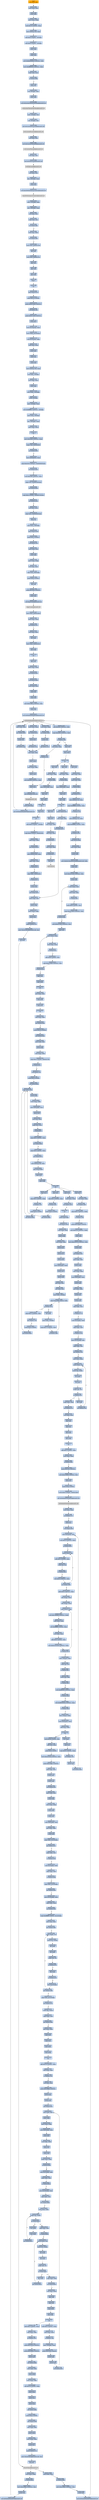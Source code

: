 digraph G {
node[shape=rectangle,style=filled,fillcolor=lightsteelblue,color=lightsteelblue]
bgcolor="transparent"
a0x00410384call_0x00415f66[label="start\ncall 0x00415f66",color="lightgrey",fillcolor="orange"];
a0x00415f66movl_edi_edi[label="0x00415f66\nmovl %edi, %edi"];
a0x00415f68pushl_ebp[label="0x00415f68\npushl %ebp"];
a0x00415f69movl_esp_ebp[label="0x00415f69\nmovl %esp, %ebp"];
a0x00415f6bsubl_0x10UINT8_esp[label="0x00415f6b\nsubl $0x10<UINT8>, %esp"];
a0x00415f6emovl_0x004227b8_eax[label="0x00415f6e\nmovl 0x004227b8, %eax"];
a0x00415f73andl_0x0UINT8__8ebp_[label="0x00415f73\nandl $0x0<UINT8>, -8(%ebp)"];
a0x00415f77andl_0x0UINT8__4ebp_[label="0x00415f77\nandl $0x0<UINT8>, -4(%ebp)"];
a0x00415f7bpushl_ebx[label="0x00415f7b\npushl %ebx"];
a0x00415f7cpushl_edi[label="0x00415f7c\npushl %edi"];
a0x00415f7dmovl_0xbb40e64eUINT32_edi[label="0x00415f7d\nmovl $0xbb40e64e<UINT32>, %edi"];
a0x00415f82movl_0xffff0000UINT32_ebx[label="0x00415f82\nmovl $0xffff0000<UINT32>, %ebx"];
a0x00415f87cmpl_edi_eax[label="0x00415f87\ncmpl %edi, %eax"];
a0x00415f89je_0x00415f98[label="0x00415f89\nje 0x00415f98"];
a0x00415f98pushl_esi[label="0x00415f98\npushl %esi"];
a0x00415f99leal__8ebp__eax[label="0x00415f99\nleal -8(%ebp), %eax"];
a0x00415f9cpushl_eax[label="0x00415f9c\npushl %eax"];
a0x00415f9dcall_GetSystemTimeAsFileTime_kernel32_dll[label="0x00415f9d\ncall GetSystemTimeAsFileTime@kernel32.dll"];
GetSystemTimeAsFileTime_kernel32_dll[label="GetSystemTimeAsFileTime@kernel32.dll",color="lightgrey",fillcolor="lightgrey"];
a0x00415fa3movl__4ebp__esi[label="0x00415fa3\nmovl -4(%ebp), %esi"];
a0x00415fa6xorl__8ebp__esi[label="0x00415fa6\nxorl -8(%ebp), %esi"];
a0x00415fa9call_GetCurrentProcessId_kernel32_dll[label="0x00415fa9\ncall GetCurrentProcessId@kernel32.dll"];
GetCurrentProcessId_kernel32_dll[label="GetCurrentProcessId@kernel32.dll",color="lightgrey",fillcolor="lightgrey"];
a0x00415fafxorl_eax_esi[label="0x00415faf\nxorl %eax, %esi"];
a0x00415fb1call_GetCurrentThreadId_kernel32_dll[label="0x00415fb1\ncall GetCurrentThreadId@kernel32.dll"];
GetCurrentThreadId_kernel32_dll[label="GetCurrentThreadId@kernel32.dll",color="lightgrey",fillcolor="lightgrey"];
a0x00415fb7xorl_eax_esi[label="0x00415fb7\nxorl %eax, %esi"];
a0x00415fb9call_GetTickCount_kernel32_dll[label="0x00415fb9\ncall GetTickCount@kernel32.dll"];
GetTickCount_kernel32_dll[label="GetTickCount@kernel32.dll",color="lightgrey",fillcolor="lightgrey"];
a0x00415fbfxorl_eax_esi[label="0x00415fbf\nxorl %eax, %esi"];
a0x00415fc1leal__16ebp__eax[label="0x00415fc1\nleal -16(%ebp), %eax"];
a0x00415fc4pushl_eax[label="0x00415fc4\npushl %eax"];
a0x00415fc5call_QueryPerformanceCounter_kernel32_dll[label="0x00415fc5\ncall QueryPerformanceCounter@kernel32.dll"];
QueryPerformanceCounter_kernel32_dll[label="QueryPerformanceCounter@kernel32.dll",color="lightgrey",fillcolor="lightgrey"];
a0x00415fcbmovl__12ebp__eax[label="0x00415fcb\nmovl -12(%ebp), %eax"];
a0x00415fcexorl__16ebp__eax[label="0x00415fce\nxorl -16(%ebp), %eax"];
a0x00415fd1xorl_eax_esi[label="0x00415fd1\nxorl %eax, %esi"];
a0x00415fd3cmpl_edi_esi[label="0x00415fd3\ncmpl %edi, %esi"];
a0x00415fd5jne_0x00415fde[label="0x00415fd5\njne 0x00415fde"];
a0x00415fdetestl_esi_ebx[label="0x00415fde\ntestl %esi, %ebx"];
a0x00415fe0jne_0x00415fe9[label="0x00415fe0\njne 0x00415fe9"];
a0x00415fe9movl_esi_0x004227b8[label="0x00415fe9\nmovl %esi, 0x004227b8"];
a0x00415fefnotl_esi[label="0x00415fef\nnotl %esi"];
a0x00415ff1movl_esi_0x004227bc[label="0x00415ff1\nmovl %esi, 0x004227bc"];
a0x00415ff7popl_esi[label="0x00415ff7\npopl %esi"];
a0x00415ff8popl_edi[label="0x00415ff8\npopl %edi"];
a0x00415ff9popl_ebx[label="0x00415ff9\npopl %ebx"];
a0x00415ffaleave_[label="0x00415ffa\nleave "];
a0x00415ffbret[label="0x00415ffb\nret"];
a0x00410389jmp_0x00410232[label="0x00410389\njmp 0x00410232"];
a0x00410232pushl_0x14UINT8[label="0x00410232\npushl $0x14<UINT8>"];
a0x00410234pushl_0x4213a8UINT32[label="0x00410234\npushl $0x4213a8<UINT32>"];
a0x00410239call_0x004110fc[label="0x00410239\ncall 0x004110fc"];
a0x004110fcpushl_0x411160UINT32[label="0x004110fc\npushl $0x411160<UINT32>"];
a0x00411101pushl_fs_0[label="0x00411101\npushl %fs:0"];
a0x00411108movl_0x10esp__eax[label="0x00411108\nmovl 0x10(%esp), %eax"];
a0x0041110cmovl_ebp_0x10esp_[label="0x0041110c\nmovl %ebp, 0x10(%esp)"];
a0x00411110leal_0x10esp__ebp[label="0x00411110\nleal 0x10(%esp), %ebp"];
a0x00411114subl_eax_esp[label="0x00411114\nsubl %eax, %esp"];
a0x00411116pushl_ebx[label="0x00411116\npushl %ebx"];
a0x00411117pushl_esi[label="0x00411117\npushl %esi"];
a0x00411118pushl_edi[label="0x00411118\npushl %edi"];
a0x00411119movl_0x004227b8_eax[label="0x00411119\nmovl 0x004227b8, %eax"];
a0x0041111exorl_eax__4ebp_[label="0x0041111e\nxorl %eax, -4(%ebp)"];
a0x00411121xorl_ebp_eax[label="0x00411121\nxorl %ebp, %eax"];
a0x00411123pushl_eax[label="0x00411123\npushl %eax"];
a0x00411124movl_esp__24ebp_[label="0x00411124\nmovl %esp, -24(%ebp)"];
a0x00411127pushl__8ebp_[label="0x00411127\npushl -8(%ebp)"];
a0x0041112amovl__4ebp__eax[label="0x0041112a\nmovl -4(%ebp), %eax"];
a0x0041112dmovl_0xfffffffeUINT32__4ebp_[label="0x0041112d\nmovl $0xfffffffe<UINT32>, -4(%ebp)"];
a0x00411134movl_eax__8ebp_[label="0x00411134\nmovl %eax, -8(%ebp)"];
a0x00411137leal__16ebp__eax[label="0x00411137\nleal -16(%ebp), %eax"];
a0x0041113amovl_eax_fs_0[label="0x0041113a\nmovl %eax, %fs:0"];
a0x00411140ret[label="0x00411140\nret"];
a0x0041023emovl_0x5a4dUINT32_eax[label="0x0041023e\nmovl $0x5a4d<UINT32>, %eax"];
a0x00410243cmpw_ax_0x00400000[label="0x00410243\ncmpw %ax, 0x00400000"];
a0x0041024ajne_0x00410284[label="0x0041024a\njne 0x00410284"];
a0x0041024cmovl_0x0040003c_eax[label="0x0041024c\nmovl 0x0040003c, %eax"];
a0x00410251cmpl_0x4550UINT32_0x400000eax_[label="0x00410251\ncmpl $0x4550<UINT32>, 0x400000(%eax)"];
a0x0041025bjne_0x00410284[label="0x0041025b\njne 0x00410284"];
a0x0041025dmovl_0x10bUINT32_ecx[label="0x0041025d\nmovl $0x10b<UINT32>, %ecx"];
a0x00410262cmpw_cx_0x400018eax_[label="0x00410262\ncmpw %cx, 0x400018(%eax)"];
a0x00410269jne_0x00410284[label="0x00410269\njne 0x00410284"];
a0x0041026bcmpl_0xeUINT8_0x400074eax_[label="0x0041026b\ncmpl $0xe<UINT8>, 0x400074(%eax)"];
a0x00410272jbe_0x00410284[label="0x00410272\njbe 0x00410284"];
a0x00410274xorl_ecx_ecx[label="0x00410274\nxorl %ecx, %ecx"];
a0x00410276cmpl_ecx_0x4000e8eax_[label="0x00410276\ncmpl %ecx, 0x4000e8(%eax)"];
a0x0041027csetne_cl[label="0x0041027c\nsetne %cl"];
a0x0041027fmovl_ecx__28ebp_[label="0x0041027f\nmovl %ecx, -28(%ebp)"];
a0x00410282jmp_0x00410288[label="0x00410282\njmp 0x00410288"];
a0x00410288pushl_0x1UINT8[label="0x00410288\npushl $0x1<UINT8>"];
a0x0041028acall_0x004112ec[label="0x0041028a\ncall 0x004112ec"];
a0x004112ecmovl_edi_edi[label="0x004112ec\nmovl %edi, %edi"];
a0x004112eepushl_ebp[label="0x004112ee\npushl %ebp"];
a0x004112efmovl_esp_ebp[label="0x004112ef\nmovl %esp, %ebp"];
a0x004112f1xorl_eax_eax[label="0x004112f1\nxorl %eax, %eax"];
a0x004112f3cmpl_eax_0x8ebp_[label="0x004112f3\ncmpl %eax, 0x8(%ebp)"];
a0x004112f6pushl_0x0UINT8[label="0x004112f6\npushl $0x0<UINT8>"];
a0x004112f8sete_al[label="0x004112f8\nsete %al"];
a0x004112fbpushl_0x1000UINT32[label="0x004112fb\npushl $0x1000<UINT32>"];
a0x00411300pushl_eax[label="0x00411300\npushl %eax"];
a0x00411301call_HeapCreate_kernel32_dll[label="0x00411301\ncall HeapCreate@kernel32.dll"];
HeapCreate_kernel32_dll[label="HeapCreate@kernel32.dll",color="lightgrey",fillcolor="lightgrey"];
a0x00411307movl_eax_0x00423934[label="0x00411307\nmovl %eax, 0x00423934"];
a0x0041130ctestl_eax_eax[label="0x0041130c\ntestl %eax, %eax"];
a0x0041130ejne_0x00411312[label="0x0041130e\njne 0x00411312"];
a0x00411312xorl_eax_eax[label="0x00411312\nxorl %eax, %eax"];
a0x00411314incl_eax[label="0x00411314\nincl %eax"];
a0x00411315movl_eax_0x004253c0[label="0x00411315\nmovl %eax, 0x004253c0"];
a0x0041131apopl_ebp[label="0x0041131a\npopl %ebp"];
a0x0041131bret[label="0x0041131b\nret"];
a0x0041028fpopl_ecx[label="0x0041028f\npopl %ecx"];
a0x00410290testl_eax_eax[label="0x00410290\ntestl %eax, %eax"];
a0x00410292jne_0x0041029c[label="0x00410292\njne 0x0041029c"];
a0x0041029ccall_0x00414a09[label="0x0041029c\ncall 0x00414a09"];
a0x00414a09movl_edi_edi[label="0x00414a09\nmovl %edi, %edi"];
a0x00414a0bpushl_esi[label="0x00414a0b\npushl %esi"];
a0x00414a0cpushl_edi[label="0x00414a0c\npushl %edi"];
a0x00414a0dmovl_0x41f9bcUINT32_esi[label="0x00414a0d\nmovl $0x41f9bc<UINT32>, %esi"];
a0x00414a12pushl_esi[label="0x00414a12\npushl %esi"];
a0x00414a13call_GetModuleHandleW_kernel32_dll[label="0x00414a13\ncall GetModuleHandleW@kernel32.dll"];
GetModuleHandleW_kernel32_dll[label="GetModuleHandleW@kernel32.dll",color="lightgrey",fillcolor="lightgrey"];
a0x00414a19testl_eax_eax[label="0x00414a19\ntestl %eax, %eax"];
a0x00414a1bjne_0x00414a24[label="0x00414a1b\njne 0x00414a24"];
a0x00414a1dpushl_esi[label="0x00414a1d\npushl %esi"];
a0x00414a1ecall_0x0041131c[label="0x00414a1e\ncall 0x0041131c"];
a0x0041131cmovl_edi_edi[label="0x0041131c\nmovl %edi, %edi"];
a0x0041131epushl_ebp[label="0x0041131e\npushl %ebp"];
a0x0041131fmovl_esp_ebp[label="0x0041131f\nmovl %esp, %ebp"];
a0x00411321pushl_edi[label="0x00411321\npushl %edi"];
a0x00411322movl_0x3e8UINT32_edi[label="0x00411322\nmovl $0x3e8<UINT32>, %edi"];
a0x00411327pushl_edi[label="0x00411327\npushl %edi"];
a0x00411328call_Sleep_kernel32_dll[label="0x00411328\ncall Sleep@kernel32.dll"];
Sleep_kernel32_dll[label="Sleep@kernel32.dll",color="lightgrey",fillcolor="lightgrey"];
a0x0041132epushl_0x8ebp_[label="0x0041132e\npushl 0x8(%ebp)"];
a0x00411331call_GetModuleHandleW_kernel32_dll[label="0x00411331\ncall GetModuleHandleW@kernel32.dll"];
a0x00411337addl_0x3e8UINT32_edi[label="0x00411337\naddl $0x3e8<UINT32>, %edi"];
a0x0041133dcmpl_0xea60UINT32_edi[label="0x0041133d\ncmpl $0xea60<UINT32>, %edi"];
a0x00411343ja_0x00411349[label="0x00411343\nja 0x00411349"];
a0x00411345testl_eax_eax[label="0x00411345\ntestl %eax, %eax"];
a0x00411347je_0x00411327[label="0x00411347\nje 0x00411327"];
a0x00411349popl_edi[label="0x00411349\npopl %edi"];
a0x0041134apopl_ebp[label="0x0041134a\npopl %ebp"];
a0x0041134bret[label="0x0041134b\nret"];
a0x00414a23popl_ecx[label="0x00414a23\npopl %ecx"];
a0x00414a24movl_eax_edi[label="0x00414a24\nmovl %eax, %edi"];
a0x00414a26testl_edi_edi[label="0x00414a26\ntestl %edi, %edi"];
a0x00414a28je_0x00414b8c[label="0x00414a28\nje 0x00414b8c"];
a0x00414b8ccall_0x00414723[label="0x00414b8c\ncall 0x00414723"];
a0x00414723movl_0x004227c0_eax[label="0x00414723\nmovl 0x004227c0, %eax"];
a0x00414728cmpl_0xffffffffUINT8_eax[label="0x00414728\ncmpl $0xffffffff<UINT8>, %eax"];
a0x0041472bje_0x00414743[label="0x0041472b\nje 0x00414743"];
a0x00414743movl_0x004227c4_eax[label="0x00414743\nmovl 0x004227c4, %eax"];
a0x00414748cmpl_0xffffffffUINT8_eax[label="0x00414748\ncmpl $0xffffffff<UINT8>, %eax"];
a0x0041474bje_0x0041475b[label="0x0041474b\nje 0x0041475b"];
a0x0041475bjmp_0x004104d3[label="0x0041475b\njmp 0x004104d3"];
a0x004104d3movl_edi_edi[label="0x004104d3\nmovl %edi, %edi"];
a0x004104d5pushl_ebx[label="0x004104d5\npushl %ebx"];
a0x004104d6movl_DeleteCriticalSection_kernel32_dll_ebx[label="0x004104d6\nmovl DeleteCriticalSection@kernel32.dll, %ebx"];
a0x004104dcpushl_esi[label="0x004104dc\npushl %esi"];
a0x004104ddmovl_0x422240UINT32_esi[label="0x004104dd\nmovl $0x422240<UINT32>, %esi"];
a0x004104e2pushl_edi[label="0x004104e2\npushl %edi"];
a0x004104e3movl_esi__edi[label="0x004104e3\nmovl (%esi), %edi"];
a0x004104e5testl_edi_edi[label="0x004104e5\ntestl %edi, %edi"];
a0x004104e7je_0x004104fc[label="0x004104e7\nje 0x004104fc"];
a0x004104fcaddl_0x8UINT8_esi[label="0x004104fc\naddl $0x8<UINT8>, %esi"];
a0x004104ffcmpl_0x422360UINT32_esi[label="0x004104ff\ncmpl $0x422360<UINT32>, %esi"];
a0x00410505jl_0x004104e3[label="0x00410505\njl 0x004104e3"];
a0x00410507movl_0x422240UINT32_esi[label="0x00410507\nmovl $0x422240<UINT32>, %esi"];
a0x0041050cpopl_edi[label="0x0041050c\npopl %edi"];
a0x0041050dmovl_esi__eax[label="0x0041050d\nmovl (%esi), %eax"];
a0x0041050ftestl_eax_eax[label="0x0041050f\ntestl %eax, %eax"];
a0x00410511je_0x0041051c[label="0x00410511\nje 0x0041051c"];
a0x0041051caddl_0x8UINT8_esi[label="0x0041051c\naddl $0x8<UINT8>, %esi"];
a0x0041051fcmpl_0x422360UINT32_esi[label="0x0041051f\ncmpl $0x422360<UINT32>, %esi"];
a0x00410525jl_0x0041050d[label="0x00410525\njl 0x0041050d"];
a0x00410527popl_esi[label="0x00410527\npopl %esi"];
a0x00410528popl_ebx[label="0x00410528\npopl %ebx"];
a0x00410529ret[label="0x00410529\nret"];
a0x00414b91xorl_eax_eax[label="0x00414b91\nxorl %eax, %eax"];
a0x00414b93popl_edi[label="0x00414b93\npopl %edi"];
a0x00414b94popl_esi[label="0x00414b94\npopl %esi"];
a0x00414b95ret[label="0x00414b95\nret"];
a0x004102a1testl_eax_eax[label="0x004102a1\ntestl %eax, %eax"];
a0x004102a3jne_0x004102ad[label="0x004102a3\njne 0x004102ad"];
a0x004102a5pushl_0x10UINT8[label="0x004102a5\npushl $0x10<UINT8>"];
a0x004102a7call_0x00410209[label="0x004102a7\ncall 0x00410209"];
a0x00410209movl_edi_edi[label="0x00410209\nmovl %edi, %edi"];
a0x0041020bpushl_ebp[label="0x0041020b\npushl %ebp"];
a0x0041020cmovl_esp_ebp[label="0x0041020c\nmovl %esp, %ebp"];
a0x0041020ecmpl_0x2UINT8_0x004237d0[label="0x0041020e\ncmpl $0x2<UINT8>, 0x004237d0"];
a0x00410215je_0x0041021c[label="0x00410215\nje 0x0041021c"];
a0x00410217call_0x004117ff[label="0x00410217\ncall 0x004117ff"];
a0x004117ffpushl_0x3UINT8[label="0x004117ff\npushl $0x3<UINT8>"];
a0x00411801call_0x00416645[label="0x00411801\ncall 0x00416645"];
a0x00416645movl_edi_edi[label="0x00416645\nmovl %edi, %edi"];
a0x00416647pushl_ebp[label="0x00416647\npushl %ebp"];
a0x00416648movl_esp_ebp[label="0x00416648\nmovl %esp, %ebp"];
a0x0041664amovl_0x8ebp__ecx[label="0x0041664a\nmovl 0x8(%ebp), %ecx"];
a0x0041664dpushl_esi[label="0x0041664d\npushl %esi"];
a0x0041664exorl_esi_esi[label="0x0041664e\nxorl %esi, %esi"];
a0x00416650cmpl_esi_ecx[label="0x00416650\ncmpl %esi, %ecx"];
a0x00416652jl_0x00416672[label="0x00416652\njl 0x00416672"];
a0x00416654cmpl_0x2UINT8_ecx[label="0x00416654\ncmpl $0x2<UINT8>, %ecx"];
a0x00416657jle_0x00416665[label="0x00416657\njle 0x00416665"];
a0x00416659cmpl_0x3UINT8_ecx[label="0x00416659\ncmpl $0x3<UINT8>, %ecx"];
a0x0041665cjne_0x00416672[label="0x0041665c\njne 0x00416672"];
a0x0041665emovl_0x004237d0_eax[label="0x0041665e\nmovl 0x004237d0, %eax"];
a0x00416663jmp_0x0041668d[label="0x00416663\njmp 0x0041668d"];
a0x0041668dpopl_esi[label="0x0041668d\npopl %esi"];
a0x0041668epopl_ebp[label="0x0041668e\npopl %ebp"];
a0x0041668fret[label="0x0041668f\nret"];
a0x00411806popl_ecx[label="0x00411806\npopl %ecx"];
a0x00411807cmpl_0x1UINT8_eax[label="0x00411807\ncmpl $0x1<UINT8>, %eax"];
a0x0041180aje_0x00411821[label="0x0041180a\nje 0x00411821"];
a0x0041180cpushl_0x3UINT8[label="0x0041180c\npushl $0x3<UINT8>"];
a0x0041180ecall_0x00416645[label="0x0041180e\ncall 0x00416645"];
a0x00411813popl_ecx[label="0x00411813\npopl %ecx"];
a0x00411814testl_eax_eax[label="0x00411814\ntestl %eax, %eax"];
a0x00411816jne_0x00411837[label="0x00411816\njne 0x00411837"];
a0x00411837ret[label="0x00411837\nret"];
a0x0041021cpushl_0x8ebp_[label="0x0041021c\npushl 0x8(%ebp)"];
a0x0041021fcall_0x00411654[label="0x0041021f\ncall 0x00411654"];
a0x00411654movl_edi_edi[label="0x00411654\nmovl %edi, %edi"];
a0x00411656pushl_ebp[label="0x00411656\npushl %ebp"];
a0x00411657movl_esp_ebp[label="0x00411657\nmovl %esp, %ebp"];
a0x00411659pushl_ecx[label="0x00411659\npushl %ecx"];
a0x0041165apushl_ecx[label="0x0041165a\npushl %ecx"];
a0x0041165bpushl_ebx[label="0x0041165b\npushl %ebx"];
a0x0041165cmovl_0x8ebp__ebx[label="0x0041165c\nmovl 0x8(%ebp), %ebx"];
a0x0041165fpushl_esi[label="0x0041165f\npushl %esi"];
a0x00411660pushl_edi[label="0x00411660\npushl %edi"];
a0x00411661xorl_esi_esi[label="0x00411661\nxorl %esi, %esi"];
a0x00411663xorl_edi_edi[label="0x00411663\nxorl %edi, %edi"];
a0x00411665movl_edi__4ebp_[label="0x00411665\nmovl %edi, -4(%ebp)"];
a0x00411668cmpl_0x422368edi8__ebx[label="0x00411668\ncmpl 0x422368(,%edi,8), %ebx"];
a0x0041166fje_0x0041167a[label="0x0041166f\nje 0x0041167a"];
a0x00411671incl_edi[label="0x00411671\nincl %edi"];
a0x00411672movl_edi__4ebp_[label="0x00411672\nmovl %edi, -4(%ebp)"];
a0x00411675cmpl_0x17UINT8_edi[label="0x00411675\ncmpl $0x17<UINT8>, %edi"];
a0x00411678jb_0x00411668[label="0x00411678\njb 0x00411668"];
a0x0041167acmpl_0x17UINT8_edi[label="0x0041167a\ncmpl $0x17<UINT8>, %edi"];
a0x0041167djae_0x004117fa[label="0x0041167d\njae 0x004117fa"];
a0x00411683pushl_0x3UINT8[label="0x00411683\npushl $0x3<UINT8>"];
a0x00411685call_0x00416645[label="0x00411685\ncall 0x00416645"];
a0x0041168apopl_ecx[label="0x0041168a\npopl %ecx"];
a0x0041168bcmpl_0x1UINT8_eax[label="0x0041168b\ncmpl $0x1<UINT8>, %eax"];
a0x0041168eje_0x004117c8[label="0x0041168e\nje 0x004117c8"];
a0x00411694pushl_0x3UINT8[label="0x00411694\npushl $0x3<UINT8>"];
a0x00411696call_0x00416645[label="0x00411696\ncall 0x00416645"];
a0x0041169bpopl_ecx[label="0x0041169b\npopl %ecx"];
a0x0041169ctestl_eax_eax[label="0x0041169c\ntestl %eax, %eax"];
a0x0041169ejne_0x004116ad[label="0x0041169e\njne 0x004116ad"];
a0x004116adcmpl_0xfcUINT32_ebx[label="0x004116ad\ncmpl $0xfc<UINT32>, %ebx"];
a0x004116b3je_0x004117fa[label="0x004116b3\nje 0x004117fa"];
a0x004116b9pushl_0x41f8d8UINT32[label="0x004116b9\npushl $0x41f8d8<UINT32>"];
a0x004116bemovl_0x314UINT32_ebx[label="0x004116be\nmovl $0x314<UINT32>, %ebx"];
a0x004116c3pushl_ebx[label="0x004116c3\npushl %ebx"];
a0x004116c4movl_0x423970UINT32_edi[label="0x004116c4\nmovl $0x423970<UINT32>, %edi"];
a0x004116c9pushl_edi[label="0x004116c9\npushl %edi"];
a0x004116cacall_0x00413762[label="0x004116ca\ncall 0x00413762"];
a0x00413762movl_edi_edi[label="0x00413762\nmovl %edi, %edi"];
a0x00413764pushl_ebp[label="0x00413764\npushl %ebp"];
a0x00413765movl_esp_ebp[label="0x00413765\nmovl %esp, %ebp"];
a0x00413767movl_0x8ebp__ecx[label="0x00413767\nmovl 0x8(%ebp), %ecx"];
a0x0041376apushl_ebx[label="0x0041376a\npushl %ebx"];
a0x0041376bxorl_ebx_ebx[label="0x0041376b\nxorl %ebx, %ebx"];
a0x0041376dpushl_esi[label="0x0041376d\npushl %esi"];
a0x0041376epushl_edi[label="0x0041376e\npushl %edi"];
a0x0041376fcmpl_ebx_ecx[label="0x0041376f\ncmpl %ebx, %ecx"];
a0x00413771je_0x0041377a[label="0x00413771\nje 0x0041377a"];
a0x00413773movl_0xcebp__edi[label="0x00413773\nmovl 0xc(%ebp), %edi"];
a0x00413776cmpl_ebx_edi[label="0x00413776\ncmpl %ebx, %edi"];
a0x00413778ja_0x00413795[label="0x00413778\nja 0x00413795"];
a0x00413795movl_0x10ebp__esi[label="0x00413795\nmovl 0x10(%ebp), %esi"];
a0x00413798cmpl_ebx_esi[label="0x00413798\ncmpl %ebx, %esi"];
a0x0041379ajne_0x004137a0[label="0x0041379a\njne 0x004137a0"];
a0x004137a0movl_ecx_edx[label="0x004137a0\nmovl %ecx, %edx"];
a0x004137a2movb_esi__al[label="0x004137a2\nmovb (%esi), %al"];
a0x004137a4movb_al_edx_[label="0x004137a4\nmovb %al, (%edx)"];
a0x004137a6incl_edx[label="0x004137a6\nincl %edx"];
a0x004137a7incl_esi[label="0x004137a7\nincl %esi"];
a0x004137a8cmpb_bl_al[label="0x004137a8\ncmpb %bl, %al"];
a0x004137aaje_0x004137af[label="0x004137aa\nje 0x004137af"];
a0x004137acdecl_edi[label="0x004137ac\ndecl %edi"];
a0x004137adjne_0x004137a2[label="0x004137ad\njne 0x004137a2"];
a0x004137afcmpl_ebx_edi[label="0x004137af\ncmpl %ebx, %edi"];
a0x004137b1jne_0x004137c3[label="0x004137b1\njne 0x004137c3"];
a0x004137c3xorl_eax_eax[label="0x004137c3\nxorl %eax, %eax"];
a0x004137c5popl_edi[label="0x004137c5\npopl %edi"];
a0x004137c6popl_esi[label="0x004137c6\npopl %esi"];
a0x004137c7popl_ebx[label="0x004137c7\npopl %ebx"];
a0x004137c8popl_ebp[label="0x004137c8\npopl %ebp"];
a0x004137c9ret[label="0x004137c9\nret"];
a0x004116cfaddl_0xcUINT8_esp[label="0x004116cf\naddl $0xc<UINT8>, %esp"];
a0x004116d2testl_eax_eax[label="0x004116d2\ntestl %eax, %eax"];
a0x004116d4je_0x004116e3[label="0x004116d4\nje 0x004116e3"];
a0x004116e3pushl_0x104UINT32[label="0x004116e3\npushl $0x104<UINT32>"];
a0x004116e8movl_0x423989UINT32_esi[label="0x004116e8\nmovl $0x423989<UINT32>, %esi"];
a0x004116edpushl_esi[label="0x004116ed\npushl %esi"];
a0x004116eepushl_0x0UINT8[label="0x004116ee\npushl $0x0<UINT8>"];
a0x004116f0movb_0x0UINT8_0x00423a8d[label="0x004116f0\nmovb $0x0<UINT8>, 0x00423a8d"];
a0x004116f7call_GetModuleFileNameA_kernel32_dll[label="0x004116f7\ncall GetModuleFileNameA@kernel32.dll"];
GetModuleFileNameA_kernel32_dll[label="GetModuleFileNameA@kernel32.dll",color="lightgrey",fillcolor="lightgrey"];
a0x004116fdtestl_eax_eax[label="0x004116fd\ntestl %eax, %eax"];
a0x004116ffjne_0x00411727[label="0x004116ff\njne 0x00411727"];
a0x00411727pushl_esi[label="0x00411727\npushl %esi"];
a0x00411728call_0x00413640[label="0x00411728\ncall 0x00413640"];
a0x00413640movl_0x4esp__ecx[label="0x00413640\nmovl 0x4(%esp), %ecx"];
a0x00413644testl_0x3UINT32_ecx[label="0x00413644\ntestl $0x3<UINT32>, %ecx"];
a0x0041364aje_0x00413670[label="0x0041364a\nje 0x00413670"];
a0x0041364cmovb_ecx__al[label="0x0041364c\nmovb (%ecx), %al"];
a0x0041364eaddl_0x1UINT8_ecx[label="0x0041364e\naddl $0x1<UINT8>, %ecx"];
a0x00413651testb_al_al[label="0x00413651\ntestb %al, %al"];
a0x00413653je_0x004136a3[label="0x00413653\nje 0x004136a3"];
a0x00413655testl_0x3UINT32_ecx[label="0x00413655\ntestl $0x3<UINT32>, %ecx"];
a0x0041365bjne_0x0041364c[label="0x0041365b\njne 0x0041364c"];
a0x0041365daddl_0x0UINT32_eax[label="0x0041365d\naddl $0x0<UINT32>, %eax"];
a0x00413662leal_esp__esp[label="0x00413662\nleal (%esp), %esp"];
a0x00413669leal_esp__esp[label="0x00413669\nleal (%esp), %esp"];
a0x00413670movl_ecx__eax[label="0x00413670\nmovl (%ecx), %eax"];
a0x00413672movl_0x7efefeffUINT32_edx[label="0x00413672\nmovl $0x7efefeff<UINT32>, %edx"];
a0x00413677addl_eax_edx[label="0x00413677\naddl %eax, %edx"];
a0x00413679xorl_0xffffffffUINT8_eax[label="0x00413679\nxorl $0xffffffff<UINT8>, %eax"];
a0x0041367cxorl_edx_eax[label="0x0041367c\nxorl %edx, %eax"];
a0x0041367eaddl_0x4UINT8_ecx[label="0x0041367e\naddl $0x4<UINT8>, %ecx"];
a0x00413681testl_0x81010100UINT32_eax[label="0x00413681\ntestl $0x81010100<UINT32>, %eax"];
a0x00413686je_0x00413670[label="0x00413686\nje 0x00413670"];
a0x00413688movl__4ecx__eax[label="0x00413688\nmovl -4(%ecx), %eax"];
a0x0041368btestb_al_al[label="0x0041368b\ntestb %al, %al"];
a0x0041368dje_0x004136c1[label="0x0041368d\nje 0x004136c1"];
a0x0041368ftestb_ah_ah[label="0x0041368f\ntestb %ah, %ah"];
a0x00413691je_0x004136b7[label="0x00413691\nje 0x004136b7"];
a0x00413693testl_0xff0000UINT32_eax[label="0x00413693\ntestl $0xff0000<UINT32>, %eax"];
a0x00413698je_0x004136ad[label="0x00413698\nje 0x004136ad"];
a0x0041369atestl_0xff000000UINT32_eax[label="0x0041369a\ntestl $0xff000000<UINT32>, %eax"];
a0x0041369fje_0x004136a3[label="0x0041369f\nje 0x004136a3"];
a0x004136a3leal__1ecx__eax[label="0x004136a3\nleal -1(%ecx), %eax"];
a0x004136a6movl_0x4esp__ecx[label="0x004136a6\nmovl 0x4(%esp), %ecx"];
a0x004136aasubl_ecx_eax[label="0x004136aa\nsubl %ecx, %eax"];
a0x004136acret[label="0x004136ac\nret"];
a0x0041172dincl_eax[label="0x0041172d\nincl %eax"];
a0x0041172epopl_ecx[label="0x0041172e\npopl %ecx"];
a0x0041172fcmpl_0x3cUINT8_eax[label="0x0041172f\ncmpl $0x3c<UINT8>, %eax"];
a0x00411732jbe_0x0041176c[label="0x00411732\njbe 0x0041176c"];
a0x00411734pushl_esi[label="0x00411734\npushl %esi"];
a0x00411735call_0x00413640[label="0x00411735\ncall 0x00413640"];
a0x0041173asubl_0x3bUINT8_esi[label="0x0041173a\nsubl $0x3b<UINT8>, %esi"];
a0x0041173daddl_esi_eax[label="0x0041173d\naddl %esi, %eax"];
a0x0041173fpushl_0x3UINT8[label="0x0041173f\npushl $0x3<UINT8>"];
a0x00411741movl_0x423c84UINT32_ecx[label="0x00411741\nmovl $0x423c84<UINT32>, %ecx"];
a0x00411746pushl_0x41f8bcUINT32[label="0x00411746\npushl $0x41f8bc<UINT32>"];
a0x0041174bsubl_eax_ecx[label="0x0041174b\nsubl %eax, %ecx"];
a0x0041174dpushl_ecx[label="0x0041174d\npushl %ecx"];
a0x0041174epushl_eax[label="0x0041174e\npushl %eax"];
a0x0041174fcall_0x004152f3[label="0x0041174f\ncall 0x004152f3"];
a0x004152f3movl_edi_edi[label="0x004152f3\nmovl %edi, %edi"];
a0x004152f5pushl_ebp[label="0x004152f5\npushl %ebp"];
a0x004152f6movl_esp_ebp[label="0x004152f6\nmovl %esp, %ebp"];
a0x004152f8pushl_ebx[label="0x004152f8\npushl %ebx"];
a0x004152f9pushl_esi[label="0x004152f9\npushl %esi"];
a0x004152famovl_0x8ebp__esi[label="0x004152fa\nmovl 0x8(%ebp), %esi"];
a0x004152fdxorl_ebx_ebx[label="0x004152fd\nxorl %ebx, %ebx"];
a0x004152ffpushl_edi[label="0x004152ff\npushl %edi"];
a0x00415300cmpl_ebx_0x14ebp_[label="0x00415300\ncmpl %ebx, 0x14(%ebp)"];
a0x00415303jne_0x00415315[label="0x00415303\njne 0x00415315"];
a0x00415315cmpl_ebx_esi[label="0x00415315\ncmpl %ebx, %esi"];
a0x00415317je_0x00415320[label="0x00415317\nje 0x00415320"];
a0x00415319movl_0xcebp__edi[label="0x00415319\nmovl 0xc(%ebp), %edi"];
a0x0041531ccmpl_ebx_edi[label="0x0041531c\ncmpl %ebx, %edi"];
a0x0041531eja_0x0041533b[label="0x0041531e\nja 0x0041533b"];
a0x0041533bcmpl_ebx_0x14ebp_[label="0x0041533b\ncmpl %ebx, 0x14(%ebp)"];
a0x0041533ejne_0x00415344[label="0x0041533e\njne 0x00415344"];
a0x00415344movl_0x10ebp__edx[label="0x00415344\nmovl 0x10(%ebp), %edx"];
a0x00415347cmpl_ebx_edx[label="0x00415347\ncmpl %ebx, %edx"];
a0x00415349jne_0x0041534f[label="0x00415349\njne 0x0041534f"];
a0x0041534fcmpl_0xffffffffUINT8_0x14ebp_[label="0x0041534f\ncmpl $0xffffffff<UINT8>, 0x14(%ebp)"];
a0x00415353movl_esi_eax[label="0x00415353\nmovl %esi, %eax"];
a0x00415355jne_0x00415366[label="0x00415355\njne 0x00415366"];
a0x00415366movb_edx__cl[label="0x00415366\nmovb (%edx), %cl"];
a0x00415368movb_cl_eax_[label="0x00415368\nmovb %cl, (%eax)"];
a0x0041536aincl_eax[label="0x0041536a\nincl %eax"];
a0x0041536bincl_edx[label="0x0041536b\nincl %edx"];
a0x0041536ccmpb_bl_cl[label="0x0041536c\ncmpb %bl, %cl"];
a0x0041536eje_0x00415378[label="0x0041536e\nje 0x00415378"];
a0x00415370decl_edi[label="0x00415370\ndecl %edi"];
a0x00415371je_0x00415378[label="0x00415371\nje 0x00415378"];
a0x00415373decl_0x14ebp_[label="0x00415373\ndecl 0x14(%ebp)"];
a0x00415376jne_0x00415366[label="0x00415376\njne 0x00415366"];
a0x00415378cmpl_ebx_0x14ebp_[label="0x00415378\ncmpl %ebx, 0x14(%ebp)"];
a0x0041537bjne_0x0041537f[label="0x0041537b\njne 0x0041537f"];
a0x0041537dmovb_bl_eax_[label="0x0041537d\nmovb %bl, (%eax)"];
a0x0041537fcmpl_ebx_edi[label="0x0041537f\ncmpl %ebx, %edi"];
a0x00415381jne_0x0041530e[label="0x00415381\njne 0x0041530e"];
a0x0041530exorl_eax_eax[label="0x0041530e\nxorl %eax, %eax"];
a0x00415310popl_edi[label="0x00415310\npopl %edi"];
a0x00415311popl_esi[label="0x00415311\npopl %esi"];
a0x00415312popl_ebx[label="0x00415312\npopl %ebx"];
a0x00415313popl_ebp[label="0x00415313\npopl %ebp"];
a0x00415314ret[label="0x00415314\nret"];
a0x00411754addl_0x14UINT8_esp[label="0x00411754\naddl $0x14<UINT8>, %esp"];
a0x00411757testl_eax_eax[label="0x00411757\ntestl %eax, %eax"];
a0x00411759je_0x0041176c[label="0x00411759\nje 0x0041176c"];
a0x0041176cxorl_esi_esi[label="0x0041176c\nxorl %esi, %esi"];
a0x0041176epushl_0x41f8b8UINT32[label="0x0041176e\npushl $0x41f8b8<UINT32>"];
a0x00411773pushl_ebx[label="0x00411773\npushl %ebx"];
a0x00411774pushl_edi[label="0x00411774\npushl %edi"];
a0x00411775call_0x004165d1[label="0x00411775\ncall 0x004165d1"];
a0x004165d1movl_edi_edi[label="0x004165d1\nmovl %edi, %edi"];
a0x004165d3pushl_ebp[label="0x004165d3\npushl %ebp"];
a0x004165d4movl_esp_ebp[label="0x004165d4\nmovl %esp, %ebp"];
a0x004165d6movl_0x8ebp__eax[label="0x004165d6\nmovl 0x8(%ebp), %eax"];
a0x004165d9pushl_ebx[label="0x004165d9\npushl %ebx"];
a0x004165daxorl_ebx_ebx[label="0x004165da\nxorl %ebx, %ebx"];
a0x004165dcpushl_esi[label="0x004165dc\npushl %esi"];
a0x004165ddpushl_edi[label="0x004165dd\npushl %edi"];
a0x004165decmpl_ebx_eax[label="0x004165de\ncmpl %ebx, %eax"];
a0x004165e0je_0x004165e9[label="0x004165e0\nje 0x004165e9"];
a0x004165e2movl_0xcebp__edi[label="0x004165e2\nmovl 0xc(%ebp), %edi"];
a0x004165e5cmpl_ebx_edi[label="0x004165e5\ncmpl %ebx, %edi"];
a0x004165e7ja_0x00416604[label="0x004165e7\nja 0x00416604"];
a0x00416604movl_0x10ebp__esi[label="0x00416604\nmovl 0x10(%ebp), %esi"];
a0x00416607cmpl_ebx_esi[label="0x00416607\ncmpl %ebx, %esi"];
a0x00416609jne_0x0041660f[label="0x00416609\njne 0x0041660f"];
a0x0041660fmovl_eax_edx[label="0x0041660f\nmovl %eax, %edx"];
a0x00416611cmpb_bl_edx_[label="0x00416611\ncmpb %bl, (%edx)"];
a0x00416613je_0x00416619[label="0x00416613\nje 0x00416619"];
a0x00416615incl_edx[label="0x00416615\nincl %edx"];
a0x00416616decl_edi[label="0x00416616\ndecl %edi"];
a0x00416617jne_0x00416611[label="0x00416617\njne 0x00416611"];
a0x00416619cmpl_ebx_edi[label="0x00416619\ncmpl %ebx, %edi"];
a0x0041661bje_0x0041660b[label="0x0041661b\nje 0x0041660b"];
a0x0041661dmovb_esi__cl[label="0x0041661d\nmovb (%esi), %cl"];
a0x0041661fmovb_cl_edx_[label="0x0041661f\nmovb %cl, (%edx)"];
a0x00416621incl_edx[label="0x00416621\nincl %edx"];
a0x00416622incl_esi[label="0x00416622\nincl %esi"];
a0x00416623cmpb_bl_cl[label="0x00416623\ncmpb %bl, %cl"];
a0x00416625je_0x0041662a[label="0x00416625\nje 0x0041662a"];
a0x00416627decl_edi[label="0x00416627\ndecl %edi"];
a0x00416628jne_0x0041661d[label="0x00416628\njne 0x0041661d"];
a0x0041662acmpl_ebx_edi[label="0x0041662a\ncmpl %ebx, %edi"];
a0x0041662cjne_0x0041663e[label="0x0041662c\njne 0x0041663e"];
a0x0041663exorl_eax_eax[label="0x0041663e\nxorl %eax, %eax"];
a0x00416640popl_edi[label="0x00416640\npopl %edi"];
a0x00416641popl_esi[label="0x00416641\npopl %esi"];
a0x00416642popl_ebx[label="0x00416642\npopl %ebx"];
a0x00416643popl_ebp[label="0x00416643\npopl %ebp"];
a0x00416644ret[label="0x00416644\nret"];
a0x0041177aaddl_0xcUINT8_esp[label="0x0041177a\naddl $0xc<UINT8>, %esp"];
a0x0041177dtestl_eax_eax[label="0x0041177d\ntestl %eax, %eax"];
a0x0041177fje_0x0041178e[label="0x0041177f\nje 0x0041178e"];
a0x0041178emovl__4ebp__eax[label="0x0041178e\nmovl -4(%ebp), %eax"];
a0x00411791pushl_0x42236ceax8_[label="0x00411791\npushl 0x42236c(,%eax,8)"];
a0x00411798pushl_ebx[label="0x00411798\npushl %ebx"];
a0x00411799pushl_edi[label="0x00411799\npushl %edi"];
a0x0041179acall_0x004165d1[label="0x0041179a\ncall 0x004165d1"];
a0x0041179faddl_0xcUINT8_esp[label="0x0041179f\naddl $0xc<UINT8>, %esp"];
a0x004117a2testl_eax_eax[label="0x004117a2\ntestl %eax, %eax"];
a0x004117a4je_0x004117b3[label="0x004117a4\nje 0x004117b3"];
a0x004117b3pushl_0x12010UINT32[label="0x004117b3\npushl $0x12010<UINT32>"];
a0x004117b8pushl_0x41f890UINT32[label="0x004117b8\npushl $0x41f890<UINT32>"];
a0x004117bdpushl_edi[label="0x004117bd\npushl %edi"];
a0x004117becall_0x00416468[label="0x004117be\ncall 0x00416468"];
a0x00416468movl_edi_edi[label="0x00416468\nmovl %edi, %edi"];
a0x0041646apushl_ebp[label="0x0041646a\npushl %ebp"];
a0x0041646bmovl_esp_ebp[label="0x0041646b\nmovl %esp, %ebp"];
a0x0041646dsubl_0x14UINT8_esp[label="0x0041646d\nsubl $0x14<UINT8>, %esp"];
a0x00416470pushl_ebx[label="0x00416470\npushl %ebx"];
a0x00416471pushl_esi[label="0x00416471\npushl %esi"];
a0x00416472pushl_edi[label="0x00416472\npushl %edi"];
a0x00416473call_0x0041466b[label="0x00416473\ncall 0x0041466b"];
a0x0041466bpushl_0x0UINT8[label="0x0041466b\npushl $0x0<UINT8>"];
a0x0041466dcall_0x004145f9[label="0x0041466d\ncall 0x004145f9"];
a0x004145f9movl_edi_edi[label="0x004145f9\nmovl %edi, %edi"];
a0x004145fbpushl_ebp[label="0x004145fb\npushl %ebp"];
a0x004145fcmovl_esp_ebp[label="0x004145fc\nmovl %esp, %ebp"];
a0x004145fepushl_esi[label="0x004145fe\npushl %esi"];
a0x004145ffpushl_0x004227c4[label="0x004145ff\npushl 0x004227c4"];
a0x00414605movl_TlsGetValue_kernel32_dll_esi[label="0x00414605\nmovl TlsGetValue@kernel32.dll, %esi"];
a0x0041460bcall_esi[label="0x0041460b\ncall %esi"];
TlsGetValue_kernel32_dll[label="TlsGetValue@kernel32.dll",color="lightgrey",fillcolor="lightgrey"];
a0x0041460dtestl_eax_eax[label="0x0041460d\ntestl %eax, %eax"];
a0x0041460fje_0x00414632[label="0x0041460f\nje 0x00414632"];
a0x00414632movl_0x41f9bcUINT32_esi[label="0x00414632\nmovl $0x41f9bc<UINT32>, %esi"];
a0x00414637pushl_esi[label="0x00414637\npushl %esi"];
a0x00414638call_GetModuleHandleW_kernel32_dll[label="0x00414638\ncall GetModuleHandleW@kernel32.dll"];
a0x0041463etestl_eax_eax[label="0x0041463e\ntestl %eax, %eax"];
a0x00414640jne_0x0041464d[label="0x00414640\njne 0x0041464d"];
a0x00414642pushl_esi[label="0x00414642\npushl %esi"];
a0x00414643call_0x0041131c[label="0x00414643\ncall 0x0041131c"];
a0x00414648popl_ecx[label="0x00414648\npopl %ecx"];
a0x00414649testl_eax_eax[label="0x00414649\ntestl %eax, %eax"];
a0x0041464bje_0x00414665[label="0x0041464b\nje 0x00414665"];
a0x00414665movl_0x8ebp__eax[label="0x00414665\nmovl 0x8(%ebp), %eax"];
a0x00414668popl_esi[label="0x00414668\npopl %esi"];
a0x00414669popl_ebp[label="0x00414669\npopl %ebp"];
a0x0041466aret[label="0x0041466a\nret"];
a0x00414672popl_ecx[label="0x00414672\npopl %ecx"];
a0x00414673ret[label="0x00414673\nret"];
a0x00416478andl_0x0UINT8__4ebp_[label="0x00416478\nandl $0x0<UINT8>, -4(%ebp)"];
a0x0041647ccmpl_0x0UINT8_0x00423e2c[label="0x0041647c\ncmpl $0x0<UINT8>, 0x00423e2c"];
a0x00416483movl_eax_ebx[label="0x00416483\nmovl %eax, %ebx"];
a0x00416485jne_0x00416519[label="0x00416485\njne 0x00416519"];
a0x00416519movl_0x00423e38_eax[label="0x00416519\nmovl 0x00423e38, %eax"];
a0x0041651ecmpl_ebx_eax[label="0x0041651e\ncmpl %ebx, %eax"];
a0x00416520je_0x00416571[label="0x00416520\nje 0x00416571"];
a0x00416522cmpl_ebx_0x00423e3c[label="0x00416522\ncmpl %ebx, 0x00423e3c"];
a0x00416528je_0x00416571[label="0x00416528\nje 0x00416571"];
a0x0041652apushl_eax[label="0x0041652a\npushl %eax"];
a0x0041652bcall_0x00414674[label="0x0041652b\ncall 0x00414674"];
a0x00414674movl_edi_edi[label="0x00414674\nmovl %edi, %edi"];
a0x00414676pushl_ebp[label="0x00414676\npushl %ebp"];
a0x00414677movl_esp_ebp[label="0x00414677\nmovl %esp, %ebp"];
a0x00414679pushl_esi[label="0x00414679\npushl %esi"];
a0x0041467apushl_0x004227c4[label="0x0041467a\npushl 0x004227c4"];
a0x00414680movl_TlsGetValue_kernel32_dll_esi[label="0x00414680\nmovl TlsGetValue@kernel32.dll, %esi"];
a0x00414686call_esi[label="0x00414686\ncall %esi"];
a0x00414688testl_eax_eax[label="0x00414688\ntestl %eax, %eax"];
a0x0041468aje_0x004146ad[label="0x0041468a\nje 0x004146ad"];
a0x004146admovl_0x41f9bcUINT32_esi[label="0x004146ad\nmovl $0x41f9bc<UINT32>, %esi"];
a0x004146b2pushl_esi[label="0x004146b2\npushl %esi"];
a0x004146b3call_GetModuleHandleW_kernel32_dll[label="0x004146b3\ncall GetModuleHandleW@kernel32.dll"];
a0x004146b9testl_eax_eax[label="0x004146b9\ntestl %eax, %eax"];
a0x004146bbjne_0x004146c8[label="0x004146bb\njne 0x004146c8"];
a0x004146bdpushl_esi[label="0x004146bd\npushl %esi"];
a0x004146becall_0x0041131c[label="0x004146be\ncall 0x0041131c"];
a0x004146c3popl_ecx[label="0x004146c3\npopl %ecx"];
a0x004146c4testl_eax_eax[label="0x004146c4\ntestl %eax, %eax"];
a0x004146c6je_0x004146e0[label="0x004146c6\nje 0x004146e0"];
a0x004146e0movl_0x8ebp__eax[label="0x004146e0\nmovl 0x8(%ebp), %eax"];
a0x004146e3popl_esi[label="0x004146e3\npopl %esi"];
a0x004146e4popl_ebp[label="0x004146e4\npopl %ebp"];
a0x004146e5ret[label="0x004146e5\nret"];
a0x00416530pushl_0x00423e3c[label="0x00416530\npushl 0x00423e3c"];
a0x00416536movl_eax_esi[label="0x00416536\nmovl %eax, %esi"];
a0x00416538call_0x00414674[label="0x00416538\ncall 0x00414674"];
a0x0041653dpopl_ecx[label="0x0041653d\npopl %ecx"];
a0x0041653epopl_ecx[label="0x0041653e\npopl %ecx"];
a0x0041653fmovl_eax_edi[label="0x0041653f\nmovl %eax, %edi"];
a0x00416541testl_esi_esi[label="0x00416541\ntestl %esi, %esi"];
a0x00416543je_0x00416571[label="0x00416543\nje 0x00416571"];
a0x00416545testl_edi_edi[label="0x00416545\ntestl %edi, %edi"];
a0x00416547je_0x00416571[label="0x00416547\nje 0x00416571"];
a0x00416549call_esi[label="0x00416549\ncall %esi"];
a0x2979233d[label="0x2979233d",color="lightgrey",fillcolor="lightgrey"];
a0x00410384call_0x00415f66 -> a0x00415f66movl_edi_edi [color="#000000"];
a0x00415f66movl_edi_edi -> a0x00415f68pushl_ebp [color="#000000"];
a0x00415f68pushl_ebp -> a0x00415f69movl_esp_ebp [color="#000000"];
a0x00415f69movl_esp_ebp -> a0x00415f6bsubl_0x10UINT8_esp [color="#000000"];
a0x00415f6bsubl_0x10UINT8_esp -> a0x00415f6emovl_0x004227b8_eax [color="#000000"];
a0x00415f6emovl_0x004227b8_eax -> a0x00415f73andl_0x0UINT8__8ebp_ [color="#000000"];
a0x00415f73andl_0x0UINT8__8ebp_ -> a0x00415f77andl_0x0UINT8__4ebp_ [color="#000000"];
a0x00415f77andl_0x0UINT8__4ebp_ -> a0x00415f7bpushl_ebx [color="#000000"];
a0x00415f7bpushl_ebx -> a0x00415f7cpushl_edi [color="#000000"];
a0x00415f7cpushl_edi -> a0x00415f7dmovl_0xbb40e64eUINT32_edi [color="#000000"];
a0x00415f7dmovl_0xbb40e64eUINT32_edi -> a0x00415f82movl_0xffff0000UINT32_ebx [color="#000000"];
a0x00415f82movl_0xffff0000UINT32_ebx -> a0x00415f87cmpl_edi_eax [color="#000000"];
a0x00415f87cmpl_edi_eax -> a0x00415f89je_0x00415f98 [color="#000000"];
a0x00415f89je_0x00415f98 -> a0x00415f98pushl_esi [color="#000000",label="T"];
a0x00415f98pushl_esi -> a0x00415f99leal__8ebp__eax [color="#000000"];
a0x00415f99leal__8ebp__eax -> a0x00415f9cpushl_eax [color="#000000"];
a0x00415f9cpushl_eax -> a0x00415f9dcall_GetSystemTimeAsFileTime_kernel32_dll [color="#000000"];
a0x00415f9dcall_GetSystemTimeAsFileTime_kernel32_dll -> GetSystemTimeAsFileTime_kernel32_dll [color="#000000"];
GetSystemTimeAsFileTime_kernel32_dll -> a0x00415fa3movl__4ebp__esi [color="#000000"];
a0x00415fa3movl__4ebp__esi -> a0x00415fa6xorl__8ebp__esi [color="#000000"];
a0x00415fa6xorl__8ebp__esi -> a0x00415fa9call_GetCurrentProcessId_kernel32_dll [color="#000000"];
a0x00415fa9call_GetCurrentProcessId_kernel32_dll -> GetCurrentProcessId_kernel32_dll [color="#000000"];
GetCurrentProcessId_kernel32_dll -> a0x00415fafxorl_eax_esi [color="#000000"];
a0x00415fafxorl_eax_esi -> a0x00415fb1call_GetCurrentThreadId_kernel32_dll [color="#000000"];
a0x00415fb1call_GetCurrentThreadId_kernel32_dll -> GetCurrentThreadId_kernel32_dll [color="#000000"];
GetCurrentThreadId_kernel32_dll -> a0x00415fb7xorl_eax_esi [color="#000000"];
a0x00415fb7xorl_eax_esi -> a0x00415fb9call_GetTickCount_kernel32_dll [color="#000000"];
a0x00415fb9call_GetTickCount_kernel32_dll -> GetTickCount_kernel32_dll [color="#000000"];
GetTickCount_kernel32_dll -> a0x00415fbfxorl_eax_esi [color="#000000"];
a0x00415fbfxorl_eax_esi -> a0x00415fc1leal__16ebp__eax [color="#000000"];
a0x00415fc1leal__16ebp__eax -> a0x00415fc4pushl_eax [color="#000000"];
a0x00415fc4pushl_eax -> a0x00415fc5call_QueryPerformanceCounter_kernel32_dll [color="#000000"];
a0x00415fc5call_QueryPerformanceCounter_kernel32_dll -> QueryPerformanceCounter_kernel32_dll [color="#000000"];
QueryPerformanceCounter_kernel32_dll -> a0x00415fcbmovl__12ebp__eax [color="#000000"];
a0x00415fcbmovl__12ebp__eax -> a0x00415fcexorl__16ebp__eax [color="#000000"];
a0x00415fcexorl__16ebp__eax -> a0x00415fd1xorl_eax_esi [color="#000000"];
a0x00415fd1xorl_eax_esi -> a0x00415fd3cmpl_edi_esi [color="#000000"];
a0x00415fd3cmpl_edi_esi -> a0x00415fd5jne_0x00415fde [color="#000000"];
a0x00415fd5jne_0x00415fde -> a0x00415fdetestl_esi_ebx [color="#000000",label="T"];
a0x00415fdetestl_esi_ebx -> a0x00415fe0jne_0x00415fe9 [color="#000000"];
a0x00415fe0jne_0x00415fe9 -> a0x00415fe9movl_esi_0x004227b8 [color="#000000",label="T"];
a0x00415fe9movl_esi_0x004227b8 -> a0x00415fefnotl_esi [color="#000000"];
a0x00415fefnotl_esi -> a0x00415ff1movl_esi_0x004227bc [color="#000000"];
a0x00415ff1movl_esi_0x004227bc -> a0x00415ff7popl_esi [color="#000000"];
a0x00415ff7popl_esi -> a0x00415ff8popl_edi [color="#000000"];
a0x00415ff8popl_edi -> a0x00415ff9popl_ebx [color="#000000"];
a0x00415ff9popl_ebx -> a0x00415ffaleave_ [color="#000000"];
a0x00415ffaleave_ -> a0x00415ffbret [color="#000000"];
a0x00415ffbret -> a0x00410389jmp_0x00410232 [color="#000000"];
a0x00410389jmp_0x00410232 -> a0x00410232pushl_0x14UINT8 [color="#000000"];
a0x00410232pushl_0x14UINT8 -> a0x00410234pushl_0x4213a8UINT32 [color="#000000"];
a0x00410234pushl_0x4213a8UINT32 -> a0x00410239call_0x004110fc [color="#000000"];
a0x00410239call_0x004110fc -> a0x004110fcpushl_0x411160UINT32 [color="#000000"];
a0x004110fcpushl_0x411160UINT32 -> a0x00411101pushl_fs_0 [color="#000000"];
a0x00411101pushl_fs_0 -> a0x00411108movl_0x10esp__eax [color="#000000"];
a0x00411108movl_0x10esp__eax -> a0x0041110cmovl_ebp_0x10esp_ [color="#000000"];
a0x0041110cmovl_ebp_0x10esp_ -> a0x00411110leal_0x10esp__ebp [color="#000000"];
a0x00411110leal_0x10esp__ebp -> a0x00411114subl_eax_esp [color="#000000"];
a0x00411114subl_eax_esp -> a0x00411116pushl_ebx [color="#000000"];
a0x00411116pushl_ebx -> a0x00411117pushl_esi [color="#000000"];
a0x00411117pushl_esi -> a0x00411118pushl_edi [color="#000000"];
a0x00411118pushl_edi -> a0x00411119movl_0x004227b8_eax [color="#000000"];
a0x00411119movl_0x004227b8_eax -> a0x0041111exorl_eax__4ebp_ [color="#000000"];
a0x0041111exorl_eax__4ebp_ -> a0x00411121xorl_ebp_eax [color="#000000"];
a0x00411121xorl_ebp_eax -> a0x00411123pushl_eax [color="#000000"];
a0x00411123pushl_eax -> a0x00411124movl_esp__24ebp_ [color="#000000"];
a0x00411124movl_esp__24ebp_ -> a0x00411127pushl__8ebp_ [color="#000000"];
a0x00411127pushl__8ebp_ -> a0x0041112amovl__4ebp__eax [color="#000000"];
a0x0041112amovl__4ebp__eax -> a0x0041112dmovl_0xfffffffeUINT32__4ebp_ [color="#000000"];
a0x0041112dmovl_0xfffffffeUINT32__4ebp_ -> a0x00411134movl_eax__8ebp_ [color="#000000"];
a0x00411134movl_eax__8ebp_ -> a0x00411137leal__16ebp__eax [color="#000000"];
a0x00411137leal__16ebp__eax -> a0x0041113amovl_eax_fs_0 [color="#000000"];
a0x0041113amovl_eax_fs_0 -> a0x00411140ret [color="#000000"];
a0x00411140ret -> a0x0041023emovl_0x5a4dUINT32_eax [color="#000000"];
a0x0041023emovl_0x5a4dUINT32_eax -> a0x00410243cmpw_ax_0x00400000 [color="#000000"];
a0x00410243cmpw_ax_0x00400000 -> a0x0041024ajne_0x00410284 [color="#000000"];
a0x0041024ajne_0x00410284 -> a0x0041024cmovl_0x0040003c_eax [color="#000000",label="F"];
a0x0041024cmovl_0x0040003c_eax -> a0x00410251cmpl_0x4550UINT32_0x400000eax_ [color="#000000"];
a0x00410251cmpl_0x4550UINT32_0x400000eax_ -> a0x0041025bjne_0x00410284 [color="#000000"];
a0x0041025bjne_0x00410284 -> a0x0041025dmovl_0x10bUINT32_ecx [color="#000000",label="F"];
a0x0041025dmovl_0x10bUINT32_ecx -> a0x00410262cmpw_cx_0x400018eax_ [color="#000000"];
a0x00410262cmpw_cx_0x400018eax_ -> a0x00410269jne_0x00410284 [color="#000000"];
a0x00410269jne_0x00410284 -> a0x0041026bcmpl_0xeUINT8_0x400074eax_ [color="#000000",label="F"];
a0x0041026bcmpl_0xeUINT8_0x400074eax_ -> a0x00410272jbe_0x00410284 [color="#000000"];
a0x00410272jbe_0x00410284 -> a0x00410274xorl_ecx_ecx [color="#000000",label="F"];
a0x00410274xorl_ecx_ecx -> a0x00410276cmpl_ecx_0x4000e8eax_ [color="#000000"];
a0x00410276cmpl_ecx_0x4000e8eax_ -> a0x0041027csetne_cl [color="#000000"];
a0x0041027csetne_cl -> a0x0041027fmovl_ecx__28ebp_ [color="#000000"];
a0x0041027fmovl_ecx__28ebp_ -> a0x00410282jmp_0x00410288 [color="#000000"];
a0x00410282jmp_0x00410288 -> a0x00410288pushl_0x1UINT8 [color="#000000"];
a0x00410288pushl_0x1UINT8 -> a0x0041028acall_0x004112ec [color="#000000"];
a0x0041028acall_0x004112ec -> a0x004112ecmovl_edi_edi [color="#000000"];
a0x004112ecmovl_edi_edi -> a0x004112eepushl_ebp [color="#000000"];
a0x004112eepushl_ebp -> a0x004112efmovl_esp_ebp [color="#000000"];
a0x004112efmovl_esp_ebp -> a0x004112f1xorl_eax_eax [color="#000000"];
a0x004112f1xorl_eax_eax -> a0x004112f3cmpl_eax_0x8ebp_ [color="#000000"];
a0x004112f3cmpl_eax_0x8ebp_ -> a0x004112f6pushl_0x0UINT8 [color="#000000"];
a0x004112f6pushl_0x0UINT8 -> a0x004112f8sete_al [color="#000000"];
a0x004112f8sete_al -> a0x004112fbpushl_0x1000UINT32 [color="#000000"];
a0x004112fbpushl_0x1000UINT32 -> a0x00411300pushl_eax [color="#000000"];
a0x00411300pushl_eax -> a0x00411301call_HeapCreate_kernel32_dll [color="#000000"];
a0x00411301call_HeapCreate_kernel32_dll -> HeapCreate_kernel32_dll [color="#000000"];
HeapCreate_kernel32_dll -> a0x00411307movl_eax_0x00423934 [color="#000000"];
a0x00411307movl_eax_0x00423934 -> a0x0041130ctestl_eax_eax [color="#000000"];
a0x0041130ctestl_eax_eax -> a0x0041130ejne_0x00411312 [color="#000000"];
a0x0041130ejne_0x00411312 -> a0x00411312xorl_eax_eax [color="#000000",label="T"];
a0x00411312xorl_eax_eax -> a0x00411314incl_eax [color="#000000"];
a0x00411314incl_eax -> a0x00411315movl_eax_0x004253c0 [color="#000000"];
a0x00411315movl_eax_0x004253c0 -> a0x0041131apopl_ebp [color="#000000"];
a0x0041131apopl_ebp -> a0x0041131bret [color="#000000"];
a0x0041131bret -> a0x0041028fpopl_ecx [color="#000000"];
a0x0041028fpopl_ecx -> a0x00410290testl_eax_eax [color="#000000"];
a0x00410290testl_eax_eax -> a0x00410292jne_0x0041029c [color="#000000"];
a0x00410292jne_0x0041029c -> a0x0041029ccall_0x00414a09 [color="#000000",label="T"];
a0x0041029ccall_0x00414a09 -> a0x00414a09movl_edi_edi [color="#000000"];
a0x00414a09movl_edi_edi -> a0x00414a0bpushl_esi [color="#000000"];
a0x00414a0bpushl_esi -> a0x00414a0cpushl_edi [color="#000000"];
a0x00414a0cpushl_edi -> a0x00414a0dmovl_0x41f9bcUINT32_esi [color="#000000"];
a0x00414a0dmovl_0x41f9bcUINT32_esi -> a0x00414a12pushl_esi [color="#000000"];
a0x00414a12pushl_esi -> a0x00414a13call_GetModuleHandleW_kernel32_dll [color="#000000"];
a0x00414a13call_GetModuleHandleW_kernel32_dll -> GetModuleHandleW_kernel32_dll [color="#000000"];
GetModuleHandleW_kernel32_dll -> a0x00414a19testl_eax_eax [color="#000000"];
a0x00414a19testl_eax_eax -> a0x00414a1bjne_0x00414a24 [color="#000000"];
a0x00414a1bjne_0x00414a24 -> a0x00414a1dpushl_esi [color="#000000",label="F"];
a0x00414a1dpushl_esi -> a0x00414a1ecall_0x0041131c [color="#000000"];
a0x00414a1ecall_0x0041131c -> a0x0041131cmovl_edi_edi [color="#000000"];
a0x0041131cmovl_edi_edi -> a0x0041131epushl_ebp [color="#000000"];
a0x0041131epushl_ebp -> a0x0041131fmovl_esp_ebp [color="#000000"];
a0x0041131fmovl_esp_ebp -> a0x00411321pushl_edi [color="#000000"];
a0x00411321pushl_edi -> a0x00411322movl_0x3e8UINT32_edi [color="#000000"];
a0x00411322movl_0x3e8UINT32_edi -> a0x00411327pushl_edi [color="#000000"];
a0x00411327pushl_edi -> a0x00411328call_Sleep_kernel32_dll [color="#000000"];
a0x00411328call_Sleep_kernel32_dll -> Sleep_kernel32_dll [color="#000000"];
Sleep_kernel32_dll -> a0x0041132epushl_0x8ebp_ [color="#000000"];
a0x0041132epushl_0x8ebp_ -> a0x00411331call_GetModuleHandleW_kernel32_dll [color="#000000"];
a0x00411331call_GetModuleHandleW_kernel32_dll -> GetModuleHandleW_kernel32_dll [color="#000000"];
GetModuleHandleW_kernel32_dll -> a0x00411337addl_0x3e8UINT32_edi [color="#000000"];
a0x00411337addl_0x3e8UINT32_edi -> a0x0041133dcmpl_0xea60UINT32_edi [color="#000000"];
a0x0041133dcmpl_0xea60UINT32_edi -> a0x00411343ja_0x00411349 [color="#000000"];
a0x00411343ja_0x00411349 -> a0x00411345testl_eax_eax [color="#000000",label="F"];
a0x00411345testl_eax_eax -> a0x00411347je_0x00411327 [color="#000000"];
a0x00411347je_0x00411327 -> a0x00411327pushl_edi [color="#000000",label="T"];
a0x00411343ja_0x00411349 -> a0x00411349popl_edi [color="#000000",label="T"];
a0x00411349popl_edi -> a0x0041134apopl_ebp [color="#000000"];
a0x0041134apopl_ebp -> a0x0041134bret [color="#000000"];
a0x0041134bret -> a0x00414a23popl_ecx [color="#000000"];
a0x00414a23popl_ecx -> a0x00414a24movl_eax_edi [color="#000000"];
a0x00414a24movl_eax_edi -> a0x00414a26testl_edi_edi [color="#000000"];
a0x00414a26testl_edi_edi -> a0x00414a28je_0x00414b8c [color="#000000"];
a0x00414a28je_0x00414b8c -> a0x00414b8ccall_0x00414723 [color="#000000",label="T"];
a0x00414b8ccall_0x00414723 -> a0x00414723movl_0x004227c0_eax [color="#000000"];
a0x00414723movl_0x004227c0_eax -> a0x00414728cmpl_0xffffffffUINT8_eax [color="#000000"];
a0x00414728cmpl_0xffffffffUINT8_eax -> a0x0041472bje_0x00414743 [color="#000000"];
a0x0041472bje_0x00414743 -> a0x00414743movl_0x004227c4_eax [color="#000000",label="T"];
a0x00414743movl_0x004227c4_eax -> a0x00414748cmpl_0xffffffffUINT8_eax [color="#000000"];
a0x00414748cmpl_0xffffffffUINT8_eax -> a0x0041474bje_0x0041475b [color="#000000"];
a0x0041474bje_0x0041475b -> a0x0041475bjmp_0x004104d3 [color="#000000",label="T"];
a0x0041475bjmp_0x004104d3 -> a0x004104d3movl_edi_edi [color="#000000"];
a0x004104d3movl_edi_edi -> a0x004104d5pushl_ebx [color="#000000"];
a0x004104d5pushl_ebx -> a0x004104d6movl_DeleteCriticalSection_kernel32_dll_ebx [color="#000000"];
a0x004104d6movl_DeleteCriticalSection_kernel32_dll_ebx -> a0x004104dcpushl_esi [color="#000000"];
a0x004104dcpushl_esi -> a0x004104ddmovl_0x422240UINT32_esi [color="#000000"];
a0x004104ddmovl_0x422240UINT32_esi -> a0x004104e2pushl_edi [color="#000000"];
a0x004104e2pushl_edi -> a0x004104e3movl_esi__edi [color="#000000"];
a0x004104e3movl_esi__edi -> a0x004104e5testl_edi_edi [color="#000000"];
a0x004104e5testl_edi_edi -> a0x004104e7je_0x004104fc [color="#000000"];
a0x004104e7je_0x004104fc -> a0x004104fcaddl_0x8UINT8_esi [color="#000000",label="T"];
a0x004104fcaddl_0x8UINT8_esi -> a0x004104ffcmpl_0x422360UINT32_esi [color="#000000"];
a0x004104ffcmpl_0x422360UINT32_esi -> a0x00410505jl_0x004104e3 [color="#000000"];
a0x00410505jl_0x004104e3 -> a0x004104e3movl_esi__edi [color="#000000",label="T"];
a0x00410505jl_0x004104e3 -> a0x00410507movl_0x422240UINT32_esi [color="#000000",label="F"];
a0x00410507movl_0x422240UINT32_esi -> a0x0041050cpopl_edi [color="#000000"];
a0x0041050cpopl_edi -> a0x0041050dmovl_esi__eax [color="#000000"];
a0x0041050dmovl_esi__eax -> a0x0041050ftestl_eax_eax [color="#000000"];
a0x0041050ftestl_eax_eax -> a0x00410511je_0x0041051c [color="#000000"];
a0x00410511je_0x0041051c -> a0x0041051caddl_0x8UINT8_esi [color="#000000",label="T"];
a0x0041051caddl_0x8UINT8_esi -> a0x0041051fcmpl_0x422360UINT32_esi [color="#000000"];
a0x0041051fcmpl_0x422360UINT32_esi -> a0x00410525jl_0x0041050d [color="#000000"];
a0x00410525jl_0x0041050d -> a0x0041050dmovl_esi__eax [color="#000000",label="T"];
a0x00410525jl_0x0041050d -> a0x00410527popl_esi [color="#000000",label="F"];
a0x00410527popl_esi -> a0x00410528popl_ebx [color="#000000"];
a0x00410528popl_ebx -> a0x00410529ret [color="#000000"];
a0x00410529ret -> a0x00414b91xorl_eax_eax [color="#000000"];
a0x00414b91xorl_eax_eax -> a0x00414b93popl_edi [color="#000000"];
a0x00414b93popl_edi -> a0x00414b94popl_esi [color="#000000"];
a0x00414b94popl_esi -> a0x00414b95ret [color="#000000"];
a0x00414b95ret -> a0x004102a1testl_eax_eax [color="#000000"];
a0x004102a1testl_eax_eax -> a0x004102a3jne_0x004102ad [color="#000000"];
a0x004102a3jne_0x004102ad -> a0x004102a5pushl_0x10UINT8 [color="#000000",label="F"];
a0x004102a5pushl_0x10UINT8 -> a0x004102a7call_0x00410209 [color="#000000"];
a0x004102a7call_0x00410209 -> a0x00410209movl_edi_edi [color="#000000"];
a0x00410209movl_edi_edi -> a0x0041020bpushl_ebp [color="#000000"];
a0x0041020bpushl_ebp -> a0x0041020cmovl_esp_ebp [color="#000000"];
a0x0041020cmovl_esp_ebp -> a0x0041020ecmpl_0x2UINT8_0x004237d0 [color="#000000"];
a0x0041020ecmpl_0x2UINT8_0x004237d0 -> a0x00410215je_0x0041021c [color="#000000"];
a0x00410215je_0x0041021c -> a0x00410217call_0x004117ff [color="#000000",label="F"];
a0x00410217call_0x004117ff -> a0x004117ffpushl_0x3UINT8 [color="#000000"];
a0x004117ffpushl_0x3UINT8 -> a0x00411801call_0x00416645 [color="#000000"];
a0x00411801call_0x00416645 -> a0x00416645movl_edi_edi [color="#000000"];
a0x00416645movl_edi_edi -> a0x00416647pushl_ebp [color="#000000"];
a0x00416647pushl_ebp -> a0x00416648movl_esp_ebp [color="#000000"];
a0x00416648movl_esp_ebp -> a0x0041664amovl_0x8ebp__ecx [color="#000000"];
a0x0041664amovl_0x8ebp__ecx -> a0x0041664dpushl_esi [color="#000000"];
a0x0041664dpushl_esi -> a0x0041664exorl_esi_esi [color="#000000"];
a0x0041664exorl_esi_esi -> a0x00416650cmpl_esi_ecx [color="#000000"];
a0x00416650cmpl_esi_ecx -> a0x00416652jl_0x00416672 [color="#000000"];
a0x00416652jl_0x00416672 -> a0x00416654cmpl_0x2UINT8_ecx [color="#000000",label="F"];
a0x00416654cmpl_0x2UINT8_ecx -> a0x00416657jle_0x00416665 [color="#000000"];
a0x00416657jle_0x00416665 -> a0x00416659cmpl_0x3UINT8_ecx [color="#000000",label="F"];
a0x00416659cmpl_0x3UINT8_ecx -> a0x0041665cjne_0x00416672 [color="#000000"];
a0x0041665cjne_0x00416672 -> a0x0041665emovl_0x004237d0_eax [color="#000000",label="F"];
a0x0041665emovl_0x004237d0_eax -> a0x00416663jmp_0x0041668d [color="#000000"];
a0x00416663jmp_0x0041668d -> a0x0041668dpopl_esi [color="#000000"];
a0x0041668dpopl_esi -> a0x0041668epopl_ebp [color="#000000"];
a0x0041668epopl_ebp -> a0x0041668fret [color="#000000"];
a0x0041668fret -> a0x00411806popl_ecx [color="#000000"];
a0x00411806popl_ecx -> a0x00411807cmpl_0x1UINT8_eax [color="#000000"];
a0x00411807cmpl_0x1UINT8_eax -> a0x0041180aje_0x00411821 [color="#000000"];
a0x0041180aje_0x00411821 -> a0x0041180cpushl_0x3UINT8 [color="#000000",label="F"];
a0x0041180cpushl_0x3UINT8 -> a0x0041180ecall_0x00416645 [color="#000000"];
a0x0041180ecall_0x00416645 -> a0x00416645movl_edi_edi [color="#000000"];
a0x0041668fret -> a0x00411813popl_ecx [color="#000000"];
a0x00411813popl_ecx -> a0x00411814testl_eax_eax [color="#000000"];
a0x00411814testl_eax_eax -> a0x00411816jne_0x00411837 [color="#000000"];
a0x00411816jne_0x00411837 -> a0x00411837ret [color="#000000",label="T"];
a0x00411837ret -> a0x0041021cpushl_0x8ebp_ [color="#000000"];
a0x0041021cpushl_0x8ebp_ -> a0x0041021fcall_0x00411654 [color="#000000"];
a0x0041021fcall_0x00411654 -> a0x00411654movl_edi_edi [color="#000000"];
a0x00411654movl_edi_edi -> a0x00411656pushl_ebp [color="#000000"];
a0x00411656pushl_ebp -> a0x00411657movl_esp_ebp [color="#000000"];
a0x00411657movl_esp_ebp -> a0x00411659pushl_ecx [color="#000000"];
a0x00411659pushl_ecx -> a0x0041165apushl_ecx [color="#000000"];
a0x0041165apushl_ecx -> a0x0041165bpushl_ebx [color="#000000"];
a0x0041165bpushl_ebx -> a0x0041165cmovl_0x8ebp__ebx [color="#000000"];
a0x0041165cmovl_0x8ebp__ebx -> a0x0041165fpushl_esi [color="#000000"];
a0x0041165fpushl_esi -> a0x00411660pushl_edi [color="#000000"];
a0x00411660pushl_edi -> a0x00411661xorl_esi_esi [color="#000000"];
a0x00411661xorl_esi_esi -> a0x00411663xorl_edi_edi [color="#000000"];
a0x00411663xorl_edi_edi -> a0x00411665movl_edi__4ebp_ [color="#000000"];
a0x00411665movl_edi__4ebp_ -> a0x00411668cmpl_0x422368edi8__ebx [color="#000000"];
a0x00411668cmpl_0x422368edi8__ebx -> a0x0041166fje_0x0041167a [color="#000000"];
a0x0041166fje_0x0041167a -> a0x00411671incl_edi [color="#000000",label="F"];
a0x00411671incl_edi -> a0x00411672movl_edi__4ebp_ [color="#000000"];
a0x00411672movl_edi__4ebp_ -> a0x00411675cmpl_0x17UINT8_edi [color="#000000"];
a0x00411675cmpl_0x17UINT8_edi -> a0x00411678jb_0x00411668 [color="#000000"];
a0x00411678jb_0x00411668 -> a0x00411668cmpl_0x422368edi8__ebx [color="#000000",label="T"];
a0x0041166fje_0x0041167a -> a0x0041167acmpl_0x17UINT8_edi [color="#000000",label="T"];
a0x0041167acmpl_0x17UINT8_edi -> a0x0041167djae_0x004117fa [color="#000000"];
a0x0041167djae_0x004117fa -> a0x00411683pushl_0x3UINT8 [color="#000000",label="F"];
a0x00411683pushl_0x3UINT8 -> a0x00411685call_0x00416645 [color="#000000"];
a0x00411685call_0x00416645 -> a0x00416645movl_edi_edi [color="#000000"];
a0x0041668fret -> a0x0041168apopl_ecx [color="#000000"];
a0x0041168apopl_ecx -> a0x0041168bcmpl_0x1UINT8_eax [color="#000000"];
a0x0041168bcmpl_0x1UINT8_eax -> a0x0041168eje_0x004117c8 [color="#000000"];
a0x0041168eje_0x004117c8 -> a0x00411694pushl_0x3UINT8 [color="#000000",label="F"];
a0x00411694pushl_0x3UINT8 -> a0x00411696call_0x00416645 [color="#000000"];
a0x00411696call_0x00416645 -> a0x00416645movl_edi_edi [color="#000000"];
a0x0041668fret -> a0x0041169bpopl_ecx [color="#000000"];
a0x0041169bpopl_ecx -> a0x0041169ctestl_eax_eax [color="#000000"];
a0x0041169ctestl_eax_eax -> a0x0041169ejne_0x004116ad [color="#000000"];
a0x0041169ejne_0x004116ad -> a0x004116adcmpl_0xfcUINT32_ebx [color="#000000",label="T"];
a0x004116adcmpl_0xfcUINT32_ebx -> a0x004116b3je_0x004117fa [color="#000000"];
a0x004116b3je_0x004117fa -> a0x004116b9pushl_0x41f8d8UINT32 [color="#000000",label="F"];
a0x004116b9pushl_0x41f8d8UINT32 -> a0x004116bemovl_0x314UINT32_ebx [color="#000000"];
a0x004116bemovl_0x314UINT32_ebx -> a0x004116c3pushl_ebx [color="#000000"];
a0x004116c3pushl_ebx -> a0x004116c4movl_0x423970UINT32_edi [color="#000000"];
a0x004116c4movl_0x423970UINT32_edi -> a0x004116c9pushl_edi [color="#000000"];
a0x004116c9pushl_edi -> a0x004116cacall_0x00413762 [color="#000000"];
a0x004116cacall_0x00413762 -> a0x00413762movl_edi_edi [color="#000000"];
a0x00413762movl_edi_edi -> a0x00413764pushl_ebp [color="#000000"];
a0x00413764pushl_ebp -> a0x00413765movl_esp_ebp [color="#000000"];
a0x00413765movl_esp_ebp -> a0x00413767movl_0x8ebp__ecx [color="#000000"];
a0x00413767movl_0x8ebp__ecx -> a0x0041376apushl_ebx [color="#000000"];
a0x0041376apushl_ebx -> a0x0041376bxorl_ebx_ebx [color="#000000"];
a0x0041376bxorl_ebx_ebx -> a0x0041376dpushl_esi [color="#000000"];
a0x0041376dpushl_esi -> a0x0041376epushl_edi [color="#000000"];
a0x0041376epushl_edi -> a0x0041376fcmpl_ebx_ecx [color="#000000"];
a0x0041376fcmpl_ebx_ecx -> a0x00413771je_0x0041377a [color="#000000"];
a0x00413771je_0x0041377a -> a0x00413773movl_0xcebp__edi [color="#000000",label="F"];
a0x00413773movl_0xcebp__edi -> a0x00413776cmpl_ebx_edi [color="#000000"];
a0x00413776cmpl_ebx_edi -> a0x00413778ja_0x00413795 [color="#000000"];
a0x00413778ja_0x00413795 -> a0x00413795movl_0x10ebp__esi [color="#000000",label="T"];
a0x00413795movl_0x10ebp__esi -> a0x00413798cmpl_ebx_esi [color="#000000"];
a0x00413798cmpl_ebx_esi -> a0x0041379ajne_0x004137a0 [color="#000000"];
a0x0041379ajne_0x004137a0 -> a0x004137a0movl_ecx_edx [color="#000000",label="T"];
a0x004137a0movl_ecx_edx -> a0x004137a2movb_esi__al [color="#000000"];
a0x004137a2movb_esi__al -> a0x004137a4movb_al_edx_ [color="#000000"];
a0x004137a4movb_al_edx_ -> a0x004137a6incl_edx [color="#000000"];
a0x004137a6incl_edx -> a0x004137a7incl_esi [color="#000000"];
a0x004137a7incl_esi -> a0x004137a8cmpb_bl_al [color="#000000"];
a0x004137a8cmpb_bl_al -> a0x004137aaje_0x004137af [color="#000000"];
a0x004137aaje_0x004137af -> a0x004137acdecl_edi [color="#000000",label="F"];
a0x004137acdecl_edi -> a0x004137adjne_0x004137a2 [color="#000000"];
a0x004137adjne_0x004137a2 -> a0x004137a2movb_esi__al [color="#000000",label="T"];
a0x004137aaje_0x004137af -> a0x004137afcmpl_ebx_edi [color="#000000",label="T"];
a0x004137afcmpl_ebx_edi -> a0x004137b1jne_0x004137c3 [color="#000000"];
a0x004137b1jne_0x004137c3 -> a0x004137c3xorl_eax_eax [color="#000000",label="T"];
a0x004137c3xorl_eax_eax -> a0x004137c5popl_edi [color="#000000"];
a0x004137c5popl_edi -> a0x004137c6popl_esi [color="#000000"];
a0x004137c6popl_esi -> a0x004137c7popl_ebx [color="#000000"];
a0x004137c7popl_ebx -> a0x004137c8popl_ebp [color="#000000"];
a0x004137c8popl_ebp -> a0x004137c9ret [color="#000000"];
a0x004137c9ret -> a0x004116cfaddl_0xcUINT8_esp [color="#000000"];
a0x004116cfaddl_0xcUINT8_esp -> a0x004116d2testl_eax_eax [color="#000000"];
a0x004116d2testl_eax_eax -> a0x004116d4je_0x004116e3 [color="#000000"];
a0x004116d4je_0x004116e3 -> a0x004116e3pushl_0x104UINT32 [color="#000000",label="T"];
a0x004116e3pushl_0x104UINT32 -> a0x004116e8movl_0x423989UINT32_esi [color="#000000"];
a0x004116e8movl_0x423989UINT32_esi -> a0x004116edpushl_esi [color="#000000"];
a0x004116edpushl_esi -> a0x004116eepushl_0x0UINT8 [color="#000000"];
a0x004116eepushl_0x0UINT8 -> a0x004116f0movb_0x0UINT8_0x00423a8d [color="#000000"];
a0x004116f0movb_0x0UINT8_0x00423a8d -> a0x004116f7call_GetModuleFileNameA_kernel32_dll [color="#000000"];
a0x004116f7call_GetModuleFileNameA_kernel32_dll -> GetModuleFileNameA_kernel32_dll [color="#000000"];
GetModuleFileNameA_kernel32_dll -> a0x004116fdtestl_eax_eax [color="#000000"];
a0x004116fdtestl_eax_eax -> a0x004116ffjne_0x00411727 [color="#000000"];
a0x004116ffjne_0x00411727 -> a0x00411727pushl_esi [color="#000000",label="T"];
a0x00411727pushl_esi -> a0x00411728call_0x00413640 [color="#000000"];
a0x00411728call_0x00413640 -> a0x00413640movl_0x4esp__ecx [color="#000000"];
a0x00413640movl_0x4esp__ecx -> a0x00413644testl_0x3UINT32_ecx [color="#000000"];
a0x00413644testl_0x3UINT32_ecx -> a0x0041364aje_0x00413670 [color="#000000"];
a0x0041364aje_0x00413670 -> a0x0041364cmovb_ecx__al [color="#000000",label="F"];
a0x0041364cmovb_ecx__al -> a0x0041364eaddl_0x1UINT8_ecx [color="#000000"];
a0x0041364eaddl_0x1UINT8_ecx -> a0x00413651testb_al_al [color="#000000"];
a0x00413651testb_al_al -> a0x00413653je_0x004136a3 [color="#000000"];
a0x00413653je_0x004136a3 -> a0x00413655testl_0x3UINT32_ecx [color="#000000",label="F"];
a0x00413655testl_0x3UINT32_ecx -> a0x0041365bjne_0x0041364c [color="#000000"];
a0x0041365bjne_0x0041364c -> a0x0041364cmovb_ecx__al [color="#000000",label="T"];
a0x0041365bjne_0x0041364c -> a0x0041365daddl_0x0UINT32_eax [color="#000000",label="F"];
a0x0041365daddl_0x0UINT32_eax -> a0x00413662leal_esp__esp [color="#000000"];
a0x00413662leal_esp__esp -> a0x00413669leal_esp__esp [color="#000000"];
a0x00413669leal_esp__esp -> a0x00413670movl_ecx__eax [color="#000000"];
a0x00413670movl_ecx__eax -> a0x00413672movl_0x7efefeffUINT32_edx [color="#000000"];
a0x00413672movl_0x7efefeffUINT32_edx -> a0x00413677addl_eax_edx [color="#000000"];
a0x00413677addl_eax_edx -> a0x00413679xorl_0xffffffffUINT8_eax [color="#000000"];
a0x00413679xorl_0xffffffffUINT8_eax -> a0x0041367cxorl_edx_eax [color="#000000"];
a0x0041367cxorl_edx_eax -> a0x0041367eaddl_0x4UINT8_ecx [color="#000000"];
a0x0041367eaddl_0x4UINT8_ecx -> a0x00413681testl_0x81010100UINT32_eax [color="#000000"];
a0x00413681testl_0x81010100UINT32_eax -> a0x00413686je_0x00413670 [color="#000000"];
a0x00413686je_0x00413670 -> a0x00413670movl_ecx__eax [color="#000000",label="T"];
a0x00413686je_0x00413670 -> a0x00413688movl__4ecx__eax [color="#000000",label="F"];
a0x00413688movl__4ecx__eax -> a0x0041368btestb_al_al [color="#000000"];
a0x0041368btestb_al_al -> a0x0041368dje_0x004136c1 [color="#000000"];
a0x0041368dje_0x004136c1 -> a0x0041368ftestb_ah_ah [color="#000000",label="F"];
a0x0041368ftestb_ah_ah -> a0x00413691je_0x004136b7 [color="#000000"];
a0x00413691je_0x004136b7 -> a0x00413693testl_0xff0000UINT32_eax [color="#000000",label="F"];
a0x00413693testl_0xff0000UINT32_eax -> a0x00413698je_0x004136ad [color="#000000"];
a0x00413698je_0x004136ad -> a0x0041369atestl_0xff000000UINT32_eax [color="#000000",label="F"];
a0x0041369atestl_0xff000000UINT32_eax -> a0x0041369fje_0x004136a3 [color="#000000"];
a0x0041369fje_0x004136a3 -> a0x004136a3leal__1ecx__eax [color="#000000",label="T"];
a0x004136a3leal__1ecx__eax -> a0x004136a6movl_0x4esp__ecx [color="#000000"];
a0x004136a6movl_0x4esp__ecx -> a0x004136aasubl_ecx_eax [color="#000000"];
a0x004136aasubl_ecx_eax -> a0x004136acret [color="#000000"];
a0x004136acret -> a0x0041172dincl_eax [color="#000000"];
a0x0041172dincl_eax -> a0x0041172epopl_ecx [color="#000000"];
a0x0041172epopl_ecx -> a0x0041172fcmpl_0x3cUINT8_eax [color="#000000"];
a0x0041172fcmpl_0x3cUINT8_eax -> a0x00411732jbe_0x0041176c [color="#000000"];
a0x00411732jbe_0x0041176c -> a0x00411734pushl_esi [color="#000000",label="F"];
a0x00411734pushl_esi -> a0x00411735call_0x00413640 [color="#000000"];
a0x00411735call_0x00413640 -> a0x00413640movl_0x4esp__ecx [color="#000000"];
a0x004136acret -> a0x0041173asubl_0x3bUINT8_esi [color="#000000"];
a0x0041173asubl_0x3bUINT8_esi -> a0x0041173daddl_esi_eax [color="#000000"];
a0x0041173daddl_esi_eax -> a0x0041173fpushl_0x3UINT8 [color="#000000"];
a0x0041173fpushl_0x3UINT8 -> a0x00411741movl_0x423c84UINT32_ecx [color="#000000"];
a0x00411741movl_0x423c84UINT32_ecx -> a0x00411746pushl_0x41f8bcUINT32 [color="#000000"];
a0x00411746pushl_0x41f8bcUINT32 -> a0x0041174bsubl_eax_ecx [color="#000000"];
a0x0041174bsubl_eax_ecx -> a0x0041174dpushl_ecx [color="#000000"];
a0x0041174dpushl_ecx -> a0x0041174epushl_eax [color="#000000"];
a0x0041174epushl_eax -> a0x0041174fcall_0x004152f3 [color="#000000"];
a0x0041174fcall_0x004152f3 -> a0x004152f3movl_edi_edi [color="#000000"];
a0x004152f3movl_edi_edi -> a0x004152f5pushl_ebp [color="#000000"];
a0x004152f5pushl_ebp -> a0x004152f6movl_esp_ebp [color="#000000"];
a0x004152f6movl_esp_ebp -> a0x004152f8pushl_ebx [color="#000000"];
a0x004152f8pushl_ebx -> a0x004152f9pushl_esi [color="#000000"];
a0x004152f9pushl_esi -> a0x004152famovl_0x8ebp__esi [color="#000000"];
a0x004152famovl_0x8ebp__esi -> a0x004152fdxorl_ebx_ebx [color="#000000"];
a0x004152fdxorl_ebx_ebx -> a0x004152ffpushl_edi [color="#000000"];
a0x004152ffpushl_edi -> a0x00415300cmpl_ebx_0x14ebp_ [color="#000000"];
a0x00415300cmpl_ebx_0x14ebp_ -> a0x00415303jne_0x00415315 [color="#000000"];
a0x00415303jne_0x00415315 -> a0x00415315cmpl_ebx_esi [color="#000000",label="T"];
a0x00415315cmpl_ebx_esi -> a0x00415317je_0x00415320 [color="#000000"];
a0x00415317je_0x00415320 -> a0x00415319movl_0xcebp__edi [color="#000000",label="F"];
a0x00415319movl_0xcebp__edi -> a0x0041531ccmpl_ebx_edi [color="#000000"];
a0x0041531ccmpl_ebx_edi -> a0x0041531eja_0x0041533b [color="#000000"];
a0x0041531eja_0x0041533b -> a0x0041533bcmpl_ebx_0x14ebp_ [color="#000000",label="T"];
a0x0041533bcmpl_ebx_0x14ebp_ -> a0x0041533ejne_0x00415344 [color="#000000"];
a0x0041533ejne_0x00415344 -> a0x00415344movl_0x10ebp__edx [color="#000000",label="T"];
a0x00415344movl_0x10ebp__edx -> a0x00415347cmpl_ebx_edx [color="#000000"];
a0x00415347cmpl_ebx_edx -> a0x00415349jne_0x0041534f [color="#000000"];
a0x00415349jne_0x0041534f -> a0x0041534fcmpl_0xffffffffUINT8_0x14ebp_ [color="#000000",label="T"];
a0x0041534fcmpl_0xffffffffUINT8_0x14ebp_ -> a0x00415353movl_esi_eax [color="#000000"];
a0x00415353movl_esi_eax -> a0x00415355jne_0x00415366 [color="#000000"];
a0x00415355jne_0x00415366 -> a0x00415366movb_edx__cl [color="#000000",label="T"];
a0x00415366movb_edx__cl -> a0x00415368movb_cl_eax_ [color="#000000"];
a0x00415368movb_cl_eax_ -> a0x0041536aincl_eax [color="#000000"];
a0x0041536aincl_eax -> a0x0041536bincl_edx [color="#000000"];
a0x0041536bincl_edx -> a0x0041536ccmpb_bl_cl [color="#000000"];
a0x0041536ccmpb_bl_cl -> a0x0041536eje_0x00415378 [color="#000000"];
a0x0041536eje_0x00415378 -> a0x00415370decl_edi [color="#000000",label="F"];
a0x00415370decl_edi -> a0x00415371je_0x00415378 [color="#000000"];
a0x00415371je_0x00415378 -> a0x00415373decl_0x14ebp_ [color="#000000",label="F"];
a0x00415373decl_0x14ebp_ -> a0x00415376jne_0x00415366 [color="#000000"];
a0x00415376jne_0x00415366 -> a0x00415366movb_edx__cl [color="#000000",label="T"];
a0x00415376jne_0x00415366 -> a0x00415378cmpl_ebx_0x14ebp_ [color="#000000",label="F"];
a0x00415378cmpl_ebx_0x14ebp_ -> a0x0041537bjne_0x0041537f [color="#000000"];
a0x0041537bjne_0x0041537f -> a0x0041537dmovb_bl_eax_ [color="#000000",label="F"];
a0x0041537dmovb_bl_eax_ -> a0x0041537fcmpl_ebx_edi [color="#000000"];
a0x0041537fcmpl_ebx_edi -> a0x00415381jne_0x0041530e [color="#000000"];
a0x00415381jne_0x0041530e -> a0x0041530exorl_eax_eax [color="#000000",label="T"];
a0x0041530exorl_eax_eax -> a0x00415310popl_edi [color="#000000"];
a0x00415310popl_edi -> a0x00415311popl_esi [color="#000000"];
a0x00415311popl_esi -> a0x00415312popl_ebx [color="#000000"];
a0x00415312popl_ebx -> a0x00415313popl_ebp [color="#000000"];
a0x00415313popl_ebp -> a0x00415314ret [color="#000000"];
a0x00415314ret -> a0x00411754addl_0x14UINT8_esp [color="#000000"];
a0x00411754addl_0x14UINT8_esp -> a0x00411757testl_eax_eax [color="#000000"];
a0x00411757testl_eax_eax -> a0x00411759je_0x0041176c [color="#000000"];
a0x00411759je_0x0041176c -> a0x0041176cxorl_esi_esi [color="#000000",label="T"];
a0x0041176cxorl_esi_esi -> a0x0041176epushl_0x41f8b8UINT32 [color="#000000"];
a0x0041176epushl_0x41f8b8UINT32 -> a0x00411773pushl_ebx [color="#000000"];
a0x00411773pushl_ebx -> a0x00411774pushl_edi [color="#000000"];
a0x00411774pushl_edi -> a0x00411775call_0x004165d1 [color="#000000"];
a0x00411775call_0x004165d1 -> a0x004165d1movl_edi_edi [color="#000000"];
a0x004165d1movl_edi_edi -> a0x004165d3pushl_ebp [color="#000000"];
a0x004165d3pushl_ebp -> a0x004165d4movl_esp_ebp [color="#000000"];
a0x004165d4movl_esp_ebp -> a0x004165d6movl_0x8ebp__eax [color="#000000"];
a0x004165d6movl_0x8ebp__eax -> a0x004165d9pushl_ebx [color="#000000"];
a0x004165d9pushl_ebx -> a0x004165daxorl_ebx_ebx [color="#000000"];
a0x004165daxorl_ebx_ebx -> a0x004165dcpushl_esi [color="#000000"];
a0x004165dcpushl_esi -> a0x004165ddpushl_edi [color="#000000"];
a0x004165ddpushl_edi -> a0x004165decmpl_ebx_eax [color="#000000"];
a0x004165decmpl_ebx_eax -> a0x004165e0je_0x004165e9 [color="#000000"];
a0x004165e0je_0x004165e9 -> a0x004165e2movl_0xcebp__edi [color="#000000",label="F"];
a0x004165e2movl_0xcebp__edi -> a0x004165e5cmpl_ebx_edi [color="#000000"];
a0x004165e5cmpl_ebx_edi -> a0x004165e7ja_0x00416604 [color="#000000"];
a0x004165e7ja_0x00416604 -> a0x00416604movl_0x10ebp__esi [color="#000000",label="T"];
a0x00416604movl_0x10ebp__esi -> a0x00416607cmpl_ebx_esi [color="#000000"];
a0x00416607cmpl_ebx_esi -> a0x00416609jne_0x0041660f [color="#000000"];
a0x00416609jne_0x0041660f -> a0x0041660fmovl_eax_edx [color="#000000",label="T"];
a0x0041660fmovl_eax_edx -> a0x00416611cmpb_bl_edx_ [color="#000000"];
a0x00416611cmpb_bl_edx_ -> a0x00416613je_0x00416619 [color="#000000"];
a0x00416613je_0x00416619 -> a0x00416615incl_edx [color="#000000",label="F"];
a0x00416615incl_edx -> a0x00416616decl_edi [color="#000000"];
a0x00416616decl_edi -> a0x00416617jne_0x00416611 [color="#000000"];
a0x00416617jne_0x00416611 -> a0x00416611cmpb_bl_edx_ [color="#000000",label="T"];
a0x00416613je_0x00416619 -> a0x00416619cmpl_ebx_edi [color="#000000",label="T"];
a0x00416619cmpl_ebx_edi -> a0x0041661bje_0x0041660b [color="#000000"];
a0x0041661bje_0x0041660b -> a0x0041661dmovb_esi__cl [color="#000000",label="F"];
a0x0041661dmovb_esi__cl -> a0x0041661fmovb_cl_edx_ [color="#000000"];
a0x0041661fmovb_cl_edx_ -> a0x00416621incl_edx [color="#000000"];
a0x00416621incl_edx -> a0x00416622incl_esi [color="#000000"];
a0x00416622incl_esi -> a0x00416623cmpb_bl_cl [color="#000000"];
a0x00416623cmpb_bl_cl -> a0x00416625je_0x0041662a [color="#000000"];
a0x00416625je_0x0041662a -> a0x00416627decl_edi [color="#000000",label="F"];
a0x00416627decl_edi -> a0x00416628jne_0x0041661d [color="#000000"];
a0x00416628jne_0x0041661d -> a0x0041661dmovb_esi__cl [color="#000000",label="T"];
a0x00416625je_0x0041662a -> a0x0041662acmpl_ebx_edi [color="#000000",label="T"];
a0x0041662acmpl_ebx_edi -> a0x0041662cjne_0x0041663e [color="#000000"];
a0x0041662cjne_0x0041663e -> a0x0041663exorl_eax_eax [color="#000000",label="T"];
a0x0041663exorl_eax_eax -> a0x00416640popl_edi [color="#000000"];
a0x00416640popl_edi -> a0x00416641popl_esi [color="#000000"];
a0x00416641popl_esi -> a0x00416642popl_ebx [color="#000000"];
a0x00416642popl_ebx -> a0x00416643popl_ebp [color="#000000"];
a0x00416643popl_ebp -> a0x00416644ret [color="#000000"];
a0x00416644ret -> a0x0041177aaddl_0xcUINT8_esp [color="#000000"];
a0x0041177aaddl_0xcUINT8_esp -> a0x0041177dtestl_eax_eax [color="#000000"];
a0x0041177dtestl_eax_eax -> a0x0041177fje_0x0041178e [color="#000000"];
a0x0041177fje_0x0041178e -> a0x0041178emovl__4ebp__eax [color="#000000",label="T"];
a0x0041178emovl__4ebp__eax -> a0x00411791pushl_0x42236ceax8_ [color="#000000"];
a0x00411791pushl_0x42236ceax8_ -> a0x00411798pushl_ebx [color="#000000"];
a0x00411798pushl_ebx -> a0x00411799pushl_edi [color="#000000"];
a0x00411799pushl_edi -> a0x0041179acall_0x004165d1 [color="#000000"];
a0x0041179acall_0x004165d1 -> a0x004165d1movl_edi_edi [color="#000000"];
a0x00416644ret -> a0x0041179faddl_0xcUINT8_esp [color="#000000"];
a0x0041179faddl_0xcUINT8_esp -> a0x004117a2testl_eax_eax [color="#000000"];
a0x004117a2testl_eax_eax -> a0x004117a4je_0x004117b3 [color="#000000"];
a0x004117a4je_0x004117b3 -> a0x004117b3pushl_0x12010UINT32 [color="#000000",label="T"];
a0x004117b3pushl_0x12010UINT32 -> a0x004117b8pushl_0x41f890UINT32 [color="#000000"];
a0x004117b8pushl_0x41f890UINT32 -> a0x004117bdpushl_edi [color="#000000"];
a0x004117bdpushl_edi -> a0x004117becall_0x00416468 [color="#000000"];
a0x004117becall_0x00416468 -> a0x00416468movl_edi_edi [color="#000000"];
a0x00416468movl_edi_edi -> a0x0041646apushl_ebp [color="#000000"];
a0x0041646apushl_ebp -> a0x0041646bmovl_esp_ebp [color="#000000"];
a0x0041646bmovl_esp_ebp -> a0x0041646dsubl_0x14UINT8_esp [color="#000000"];
a0x0041646dsubl_0x14UINT8_esp -> a0x00416470pushl_ebx [color="#000000"];
a0x00416470pushl_ebx -> a0x00416471pushl_esi [color="#000000"];
a0x00416471pushl_esi -> a0x00416472pushl_edi [color="#000000"];
a0x00416472pushl_edi -> a0x00416473call_0x0041466b [color="#000000"];
a0x00416473call_0x0041466b -> a0x0041466bpushl_0x0UINT8 [color="#000000"];
a0x0041466bpushl_0x0UINT8 -> a0x0041466dcall_0x004145f9 [color="#000000"];
a0x0041466dcall_0x004145f9 -> a0x004145f9movl_edi_edi [color="#000000"];
a0x004145f9movl_edi_edi -> a0x004145fbpushl_ebp [color="#000000"];
a0x004145fbpushl_ebp -> a0x004145fcmovl_esp_ebp [color="#000000"];
a0x004145fcmovl_esp_ebp -> a0x004145fepushl_esi [color="#000000"];
a0x004145fepushl_esi -> a0x004145ffpushl_0x004227c4 [color="#000000"];
a0x004145ffpushl_0x004227c4 -> a0x00414605movl_TlsGetValue_kernel32_dll_esi [color="#000000"];
a0x00414605movl_TlsGetValue_kernel32_dll_esi -> a0x0041460bcall_esi [color="#000000"];
a0x0041460bcall_esi -> TlsGetValue_kernel32_dll [color="#000000"];
TlsGetValue_kernel32_dll -> a0x0041460dtestl_eax_eax [color="#000000"];
a0x0041460dtestl_eax_eax -> a0x0041460fje_0x00414632 [color="#000000"];
a0x0041460fje_0x00414632 -> a0x00414632movl_0x41f9bcUINT32_esi [color="#000000",label="T"];
a0x00414632movl_0x41f9bcUINT32_esi -> a0x00414637pushl_esi [color="#000000"];
a0x00414637pushl_esi -> a0x00414638call_GetModuleHandleW_kernel32_dll [color="#000000"];
a0x00414638call_GetModuleHandleW_kernel32_dll -> GetModuleHandleW_kernel32_dll [color="#000000"];
GetModuleHandleW_kernel32_dll -> a0x0041463etestl_eax_eax [color="#000000"];
a0x0041463etestl_eax_eax -> a0x00414640jne_0x0041464d [color="#000000"];
a0x00414640jne_0x0041464d -> a0x00414642pushl_esi [color="#000000",label="F"];
a0x00414642pushl_esi -> a0x00414643call_0x0041131c [color="#000000"];
a0x00414643call_0x0041131c -> a0x0041131cmovl_edi_edi [color="#000000"];
a0x0041134bret -> a0x00414648popl_ecx [color="#000000"];
a0x00414648popl_ecx -> a0x00414649testl_eax_eax [color="#000000"];
a0x00414649testl_eax_eax -> a0x0041464bje_0x00414665 [color="#000000"];
a0x0041464bje_0x00414665 -> a0x00414665movl_0x8ebp__eax [color="#000000",label="T"];
a0x00414665movl_0x8ebp__eax -> a0x00414668popl_esi [color="#000000"];
a0x00414668popl_esi -> a0x00414669popl_ebp [color="#000000"];
a0x00414669popl_ebp -> a0x0041466aret [color="#000000"];
a0x0041466aret -> a0x00414672popl_ecx [color="#000000"];
a0x00414672popl_ecx -> a0x00414673ret [color="#000000"];
a0x00414673ret -> a0x00416478andl_0x0UINT8__4ebp_ [color="#000000"];
a0x00416478andl_0x0UINT8__4ebp_ -> a0x0041647ccmpl_0x0UINT8_0x00423e2c [color="#000000"];
a0x0041647ccmpl_0x0UINT8_0x00423e2c -> a0x00416483movl_eax_ebx [color="#000000"];
a0x00416483movl_eax_ebx -> a0x00416485jne_0x00416519 [color="#000000"];
a0x00416485jne_0x00416519 -> a0x00416519movl_0x00423e38_eax [color="#000000",label="T"];
a0x00416519movl_0x00423e38_eax -> a0x0041651ecmpl_ebx_eax [color="#000000"];
a0x0041651ecmpl_ebx_eax -> a0x00416520je_0x00416571 [color="#000000"];
a0x00416520je_0x00416571 -> a0x00416522cmpl_ebx_0x00423e3c [color="#000000",label="F"];
a0x00416522cmpl_ebx_0x00423e3c -> a0x00416528je_0x00416571 [color="#000000"];
a0x00416528je_0x00416571 -> a0x0041652apushl_eax [color="#000000",label="F"];
a0x0041652apushl_eax -> a0x0041652bcall_0x00414674 [color="#000000"];
a0x0041652bcall_0x00414674 -> a0x00414674movl_edi_edi [color="#000000"];
a0x00414674movl_edi_edi -> a0x00414676pushl_ebp [color="#000000"];
a0x00414676pushl_ebp -> a0x00414677movl_esp_ebp [color="#000000"];
a0x00414677movl_esp_ebp -> a0x00414679pushl_esi [color="#000000"];
a0x00414679pushl_esi -> a0x0041467apushl_0x004227c4 [color="#000000"];
a0x0041467apushl_0x004227c4 -> a0x00414680movl_TlsGetValue_kernel32_dll_esi [color="#000000"];
a0x00414680movl_TlsGetValue_kernel32_dll_esi -> a0x00414686call_esi [color="#000000"];
a0x00414686call_esi -> TlsGetValue_kernel32_dll [color="#000000"];
TlsGetValue_kernel32_dll -> a0x00414688testl_eax_eax [color="#000000"];
a0x00414688testl_eax_eax -> a0x0041468aje_0x004146ad [color="#000000"];
a0x0041468aje_0x004146ad -> a0x004146admovl_0x41f9bcUINT32_esi [color="#000000",label="T"];
a0x004146admovl_0x41f9bcUINT32_esi -> a0x004146b2pushl_esi [color="#000000"];
a0x004146b2pushl_esi -> a0x004146b3call_GetModuleHandleW_kernel32_dll [color="#000000"];
a0x004146b3call_GetModuleHandleW_kernel32_dll -> GetModuleHandleW_kernel32_dll [color="#000000"];
GetModuleHandleW_kernel32_dll -> a0x004146b9testl_eax_eax [color="#000000"];
a0x004146b9testl_eax_eax -> a0x004146bbjne_0x004146c8 [color="#000000"];
a0x004146bbjne_0x004146c8 -> a0x004146bdpushl_esi [color="#000000",label="F"];
a0x004146bdpushl_esi -> a0x004146becall_0x0041131c [color="#000000"];
a0x004146becall_0x0041131c -> a0x0041131cmovl_edi_edi [color="#000000"];
a0x0041134bret -> a0x004146c3popl_ecx [color="#000000"];
a0x004146c3popl_ecx -> a0x004146c4testl_eax_eax [color="#000000"];
a0x004146c4testl_eax_eax -> a0x004146c6je_0x004146e0 [color="#000000"];
a0x004146c6je_0x004146e0 -> a0x004146e0movl_0x8ebp__eax [color="#000000",label="T"];
a0x004146e0movl_0x8ebp__eax -> a0x004146e3popl_esi [color="#000000"];
a0x004146e3popl_esi -> a0x004146e4popl_ebp [color="#000000"];
a0x004146e4popl_ebp -> a0x004146e5ret [color="#000000"];
a0x004146e5ret -> a0x00416530pushl_0x00423e3c [color="#000000"];
a0x00416530pushl_0x00423e3c -> a0x00416536movl_eax_esi [color="#000000"];
a0x00416536movl_eax_esi -> a0x00416538call_0x00414674 [color="#000000"];
a0x00416538call_0x00414674 -> a0x00414674movl_edi_edi [color="#000000"];
a0x004146e5ret -> a0x0041653dpopl_ecx [color="#000000"];
a0x0041653dpopl_ecx -> a0x0041653epopl_ecx [color="#000000"];
a0x0041653epopl_ecx -> a0x0041653fmovl_eax_edi [color="#000000"];
a0x0041653fmovl_eax_edi -> a0x00416541testl_esi_esi [color="#000000"];
a0x00416541testl_esi_esi -> a0x00416543je_0x00416571 [color="#000000"];
a0x00416543je_0x00416571 -> a0x00416545testl_edi_edi [color="#000000",label="F"];
a0x00416545testl_edi_edi -> a0x00416547je_0x00416571 [color="#000000"];
a0x00416547je_0x00416571 -> a0x00416549call_esi [color="#000000",label="F"];
a0x00416549call_esi -> a0x2979233d [color="#000000"];
}
